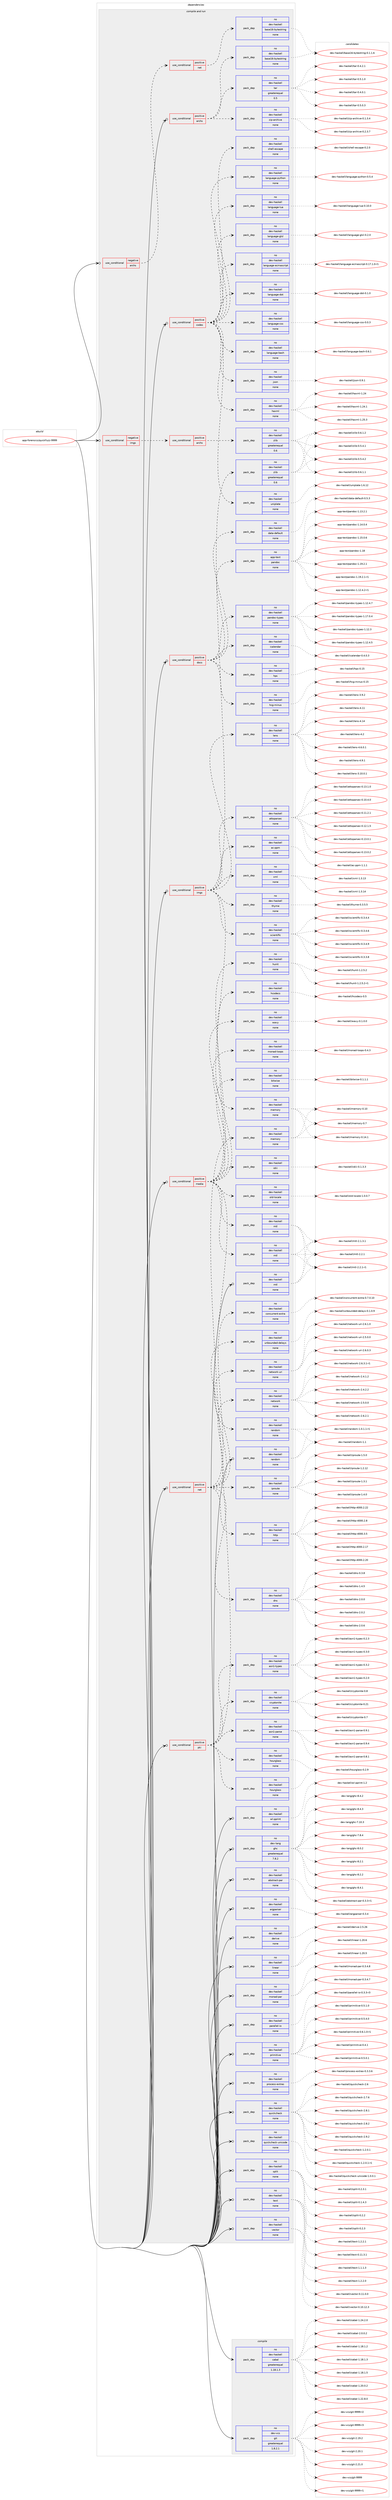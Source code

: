 digraph prolog {

# *************
# Graph options
# *************

newrank=true;
concentrate=true;
compound=true;
graph [rankdir=LR,fontname=Helvetica,fontsize=10,ranksep=1.5];#, ranksep=2.5, nodesep=0.2];
edge  [arrowhead=vee];
node  [fontname=Helvetica,fontsize=10];

# **********
# The ebuild
# **********

subgraph cluster_leftcol {
color=gray;
rank=same;
label=<<i>ebuild</i>>;
id [label="app-forensics/quickfuzz-9999", color=red, width=4, href="../app-forensics/quickfuzz-9999.svg"];
}

# ****************
# The dependencies
# ****************

subgraph cluster_midcol {
color=gray;
label=<<i>dependencies</i>>;
subgraph cluster_compile {
fillcolor="#eeeeee";
style=filled;
label=<<i>compile</i>>;
subgraph pack921575 {
dependency1294088 [label=<<TABLE BORDER="0" CELLBORDER="1" CELLSPACING="0" CELLPADDING="4" WIDTH="220"><TR><TD ROWSPAN="6" CELLPADDING="30">pack_dep</TD></TR><TR><TD WIDTH="110">no</TD></TR><TR><TD>dev-haskell</TD></TR><TR><TD>cabal</TD></TR><TR><TD>greaterequal</TD></TR><TR><TD>1.18.1.3</TD></TR></TABLE>>, shape=none, color=blue];
}
id:e -> dependency1294088:w [weight=20,style="solid",arrowhead="vee"];
subgraph pack921576 {
dependency1294089 [label=<<TABLE BORDER="0" CELLBORDER="1" CELLSPACING="0" CELLPADDING="4" WIDTH="220"><TR><TD ROWSPAN="6" CELLPADDING="30">pack_dep</TD></TR><TR><TD WIDTH="110">no</TD></TR><TR><TD>dev-vcs</TD></TR><TR><TD>git</TD></TR><TR><TD>greaterequal</TD></TR><TR><TD>1.8.2.1</TD></TR></TABLE>>, shape=none, color=blue];
}
id:e -> dependency1294089:w [weight=20,style="solid",arrowhead="vee"];
}
subgraph cluster_compileandrun {
fillcolor="#eeeeee";
style=filled;
label=<<i>compile and run</i>>;
subgraph cond352425 {
dependency1294090 [label=<<TABLE BORDER="0" CELLBORDER="1" CELLSPACING="0" CELLPADDING="4"><TR><TD ROWSPAN="3" CELLPADDING="10">use_conditional</TD></TR><TR><TD>negative</TD></TR><TR><TD>archs</TD></TR></TABLE>>, shape=none, color=red];
subgraph cond352426 {
dependency1294091 [label=<<TABLE BORDER="0" CELLBORDER="1" CELLSPACING="0" CELLPADDING="4"><TR><TD ROWSPAN="3" CELLPADDING="10">use_conditional</TD></TR><TR><TD>positive</TD></TR><TR><TD>net</TD></TR></TABLE>>, shape=none, color=red];
subgraph pack921577 {
dependency1294092 [label=<<TABLE BORDER="0" CELLBORDER="1" CELLSPACING="0" CELLPADDING="4" WIDTH="220"><TR><TD ROWSPAN="6" CELLPADDING="30">pack_dep</TD></TR><TR><TD WIDTH="110">no</TD></TR><TR><TD>dev-haskell</TD></TR><TR><TD>base16-bytestring</TD></TR><TR><TD>none</TD></TR><TR><TD></TD></TR></TABLE>>, shape=none, color=blue];
}
dependency1294091:e -> dependency1294092:w [weight=20,style="dashed",arrowhead="vee"];
}
dependency1294090:e -> dependency1294091:w [weight=20,style="dashed",arrowhead="vee"];
}
id:e -> dependency1294090:w [weight=20,style="solid",arrowhead="odotvee"];
subgraph cond352427 {
dependency1294093 [label=<<TABLE BORDER="0" CELLBORDER="1" CELLSPACING="0" CELLPADDING="4"><TR><TD ROWSPAN="3" CELLPADDING="10">use_conditional</TD></TR><TR><TD>negative</TD></TR><TR><TD>imgs</TD></TR></TABLE>>, shape=none, color=red];
subgraph cond352428 {
dependency1294094 [label=<<TABLE BORDER="0" CELLBORDER="1" CELLSPACING="0" CELLPADDING="4"><TR><TD ROWSPAN="3" CELLPADDING="10">use_conditional</TD></TR><TR><TD>positive</TD></TR><TR><TD>archs</TD></TR></TABLE>>, shape=none, color=red];
subgraph pack921578 {
dependency1294095 [label=<<TABLE BORDER="0" CELLBORDER="1" CELLSPACING="0" CELLPADDING="4" WIDTH="220"><TR><TD ROWSPAN="6" CELLPADDING="30">pack_dep</TD></TR><TR><TD WIDTH="110">no</TD></TR><TR><TD>dev-haskell</TD></TR><TR><TD>zlib</TD></TR><TR><TD>greaterequal</TD></TR><TR><TD>0.6</TD></TR></TABLE>>, shape=none, color=blue];
}
dependency1294094:e -> dependency1294095:w [weight=20,style="dashed",arrowhead="vee"];
}
dependency1294093:e -> dependency1294094:w [weight=20,style="dashed",arrowhead="vee"];
}
id:e -> dependency1294093:w [weight=20,style="solid",arrowhead="odotvee"];
subgraph cond352429 {
dependency1294096 [label=<<TABLE BORDER="0" CELLBORDER="1" CELLSPACING="0" CELLPADDING="4"><TR><TD ROWSPAN="3" CELLPADDING="10">use_conditional</TD></TR><TR><TD>positive</TD></TR><TR><TD>archs</TD></TR></TABLE>>, shape=none, color=red];
subgraph pack921579 {
dependency1294097 [label=<<TABLE BORDER="0" CELLBORDER="1" CELLSPACING="0" CELLPADDING="4" WIDTH="220"><TR><TD ROWSPAN="6" CELLPADDING="30">pack_dep</TD></TR><TR><TD WIDTH="110">no</TD></TR><TR><TD>dev-haskell</TD></TR><TR><TD>base16-bytestring</TD></TR><TR><TD>none</TD></TR><TR><TD></TD></TR></TABLE>>, shape=none, color=blue];
}
dependency1294096:e -> dependency1294097:w [weight=20,style="dashed",arrowhead="vee"];
subgraph pack921580 {
dependency1294098 [label=<<TABLE BORDER="0" CELLBORDER="1" CELLSPACING="0" CELLPADDING="4" WIDTH="220"><TR><TD ROWSPAN="6" CELLPADDING="30">pack_dep</TD></TR><TR><TD WIDTH="110">no</TD></TR><TR><TD>dev-haskell</TD></TR><TR><TD>tar</TD></TR><TR><TD>greaterequal</TD></TR><TR><TD>0.5</TD></TR></TABLE>>, shape=none, color=blue];
}
dependency1294096:e -> dependency1294098:w [weight=20,style="dashed",arrowhead="vee"];
subgraph pack921581 {
dependency1294099 [label=<<TABLE BORDER="0" CELLBORDER="1" CELLSPACING="0" CELLPADDING="4" WIDTH="220"><TR><TD ROWSPAN="6" CELLPADDING="30">pack_dep</TD></TR><TR><TD WIDTH="110">no</TD></TR><TR><TD>dev-haskell</TD></TR><TR><TD>zip-archive</TD></TR><TR><TD>none</TD></TR><TR><TD></TD></TR></TABLE>>, shape=none, color=blue];
}
dependency1294096:e -> dependency1294099:w [weight=20,style="dashed",arrowhead="vee"];
}
id:e -> dependency1294096:w [weight=20,style="solid",arrowhead="odotvee"];
subgraph cond352430 {
dependency1294100 [label=<<TABLE BORDER="0" CELLBORDER="1" CELLSPACING="0" CELLPADDING="4"><TR><TD ROWSPAN="3" CELLPADDING="10">use_conditional</TD></TR><TR><TD>positive</TD></TR><TR><TD>codes</TD></TR></TABLE>>, shape=none, color=red];
subgraph pack921582 {
dependency1294101 [label=<<TABLE BORDER="0" CELLBORDER="1" CELLSPACING="0" CELLPADDING="4" WIDTH="220"><TR><TD ROWSPAN="6" CELLPADDING="30">pack_dep</TD></TR><TR><TD WIDTH="110">no</TD></TR><TR><TD>dev-haskell</TD></TR><TR><TD>haxml</TD></TR><TR><TD>none</TD></TR><TR><TD></TD></TR></TABLE>>, shape=none, color=blue];
}
dependency1294100:e -> dependency1294101:w [weight=20,style="dashed",arrowhead="vee"];
subgraph pack921583 {
dependency1294102 [label=<<TABLE BORDER="0" CELLBORDER="1" CELLSPACING="0" CELLPADDING="4" WIDTH="220"><TR><TD ROWSPAN="6" CELLPADDING="30">pack_dep</TD></TR><TR><TD WIDTH="110">no</TD></TR><TR><TD>dev-haskell</TD></TR><TR><TD>json</TD></TR><TR><TD>none</TD></TR><TR><TD></TD></TR></TABLE>>, shape=none, color=blue];
}
dependency1294100:e -> dependency1294102:w [weight=20,style="dashed",arrowhead="vee"];
subgraph pack921584 {
dependency1294103 [label=<<TABLE BORDER="0" CELLBORDER="1" CELLSPACING="0" CELLPADDING="4" WIDTH="220"><TR><TD ROWSPAN="6" CELLPADDING="30">pack_dep</TD></TR><TR><TD WIDTH="110">no</TD></TR><TR><TD>dev-haskell</TD></TR><TR><TD>language-bash</TD></TR><TR><TD>none</TD></TR><TR><TD></TD></TR></TABLE>>, shape=none, color=blue];
}
dependency1294100:e -> dependency1294103:w [weight=20,style="dashed",arrowhead="vee"];
subgraph pack921585 {
dependency1294104 [label=<<TABLE BORDER="0" CELLBORDER="1" CELLSPACING="0" CELLPADDING="4" WIDTH="220"><TR><TD ROWSPAN="6" CELLPADDING="30">pack_dep</TD></TR><TR><TD WIDTH="110">no</TD></TR><TR><TD>dev-haskell</TD></TR><TR><TD>language-css</TD></TR><TR><TD>none</TD></TR><TR><TD></TD></TR></TABLE>>, shape=none, color=blue];
}
dependency1294100:e -> dependency1294104:w [weight=20,style="dashed",arrowhead="vee"];
subgraph pack921586 {
dependency1294105 [label=<<TABLE BORDER="0" CELLBORDER="1" CELLSPACING="0" CELLPADDING="4" WIDTH="220"><TR><TD ROWSPAN="6" CELLPADDING="30">pack_dep</TD></TR><TR><TD WIDTH="110">no</TD></TR><TR><TD>dev-haskell</TD></TR><TR><TD>language-dot</TD></TR><TR><TD>none</TD></TR><TR><TD></TD></TR></TABLE>>, shape=none, color=blue];
}
dependency1294100:e -> dependency1294105:w [weight=20,style="dashed",arrowhead="vee"];
subgraph pack921587 {
dependency1294106 [label=<<TABLE BORDER="0" CELLBORDER="1" CELLSPACING="0" CELLPADDING="4" WIDTH="220"><TR><TD ROWSPAN="6" CELLPADDING="30">pack_dep</TD></TR><TR><TD WIDTH="110">no</TD></TR><TR><TD>dev-haskell</TD></TR><TR><TD>language-ecmascript</TD></TR><TR><TD>none</TD></TR><TR><TD></TD></TR></TABLE>>, shape=none, color=blue];
}
dependency1294100:e -> dependency1294106:w [weight=20,style="dashed",arrowhead="vee"];
subgraph pack921588 {
dependency1294107 [label=<<TABLE BORDER="0" CELLBORDER="1" CELLSPACING="0" CELLPADDING="4" WIDTH="220"><TR><TD ROWSPAN="6" CELLPADDING="30">pack_dep</TD></TR><TR><TD WIDTH="110">no</TD></TR><TR><TD>dev-haskell</TD></TR><TR><TD>language-glsl</TD></TR><TR><TD>none</TD></TR><TR><TD></TD></TR></TABLE>>, shape=none, color=blue];
}
dependency1294100:e -> dependency1294107:w [weight=20,style="dashed",arrowhead="vee"];
subgraph pack921589 {
dependency1294108 [label=<<TABLE BORDER="0" CELLBORDER="1" CELLSPACING="0" CELLPADDING="4" WIDTH="220"><TR><TD ROWSPAN="6" CELLPADDING="30">pack_dep</TD></TR><TR><TD WIDTH="110">no</TD></TR><TR><TD>dev-haskell</TD></TR><TR><TD>language-lua</TD></TR><TR><TD>none</TD></TR><TR><TD></TD></TR></TABLE>>, shape=none, color=blue];
}
dependency1294100:e -> dependency1294108:w [weight=20,style="dashed",arrowhead="vee"];
subgraph pack921590 {
dependency1294109 [label=<<TABLE BORDER="0" CELLBORDER="1" CELLSPACING="0" CELLPADDING="4" WIDTH="220"><TR><TD ROWSPAN="6" CELLPADDING="30">pack_dep</TD></TR><TR><TD WIDTH="110">no</TD></TR><TR><TD>dev-haskell</TD></TR><TR><TD>language-python</TD></TR><TR><TD>none</TD></TR><TR><TD></TD></TR></TABLE>>, shape=none, color=blue];
}
dependency1294100:e -> dependency1294109:w [weight=20,style="dashed",arrowhead="vee"];
subgraph pack921591 {
dependency1294110 [label=<<TABLE BORDER="0" CELLBORDER="1" CELLSPACING="0" CELLPADDING="4" WIDTH="220"><TR><TD ROWSPAN="6" CELLPADDING="30">pack_dep</TD></TR><TR><TD WIDTH="110">no</TD></TR><TR><TD>dev-haskell</TD></TR><TR><TD>shell-escape</TD></TR><TR><TD>none</TD></TR><TR><TD></TD></TR></TABLE>>, shape=none, color=blue];
}
dependency1294100:e -> dependency1294110:w [weight=20,style="dashed",arrowhead="vee"];
subgraph pack921592 {
dependency1294111 [label=<<TABLE BORDER="0" CELLBORDER="1" CELLSPACING="0" CELLPADDING="4" WIDTH="220"><TR><TD ROWSPAN="6" CELLPADDING="30">pack_dep</TD></TR><TR><TD WIDTH="110">no</TD></TR><TR><TD>dev-haskell</TD></TR><TR><TD>uniplate</TD></TR><TR><TD>none</TD></TR><TR><TD></TD></TR></TABLE>>, shape=none, color=blue];
}
dependency1294100:e -> dependency1294111:w [weight=20,style="dashed",arrowhead="vee"];
}
id:e -> dependency1294100:w [weight=20,style="solid",arrowhead="odotvee"];
subgraph cond352431 {
dependency1294112 [label=<<TABLE BORDER="0" CELLBORDER="1" CELLSPACING="0" CELLPADDING="4"><TR><TD ROWSPAN="3" CELLPADDING="10">use_conditional</TD></TR><TR><TD>positive</TD></TR><TR><TD>docs</TD></TR></TABLE>>, shape=none, color=red];
subgraph pack921593 {
dependency1294113 [label=<<TABLE BORDER="0" CELLBORDER="1" CELLSPACING="0" CELLPADDING="4" WIDTH="220"><TR><TD ROWSPAN="6" CELLPADDING="30">pack_dep</TD></TR><TR><TD WIDTH="110">no</TD></TR><TR><TD>app-text</TD></TR><TR><TD>pandoc</TD></TR><TR><TD>none</TD></TR><TR><TD></TD></TR></TABLE>>, shape=none, color=blue];
}
dependency1294112:e -> dependency1294113:w [weight=20,style="dashed",arrowhead="vee"];
subgraph pack921594 {
dependency1294114 [label=<<TABLE BORDER="0" CELLBORDER="1" CELLSPACING="0" CELLPADDING="4" WIDTH="220"><TR><TD ROWSPAN="6" CELLPADDING="30">pack_dep</TD></TR><TR><TD WIDTH="110">no</TD></TR><TR><TD>dev-haskell</TD></TR><TR><TD>data-default</TD></TR><TR><TD>none</TD></TR><TR><TD></TD></TR></TABLE>>, shape=none, color=blue];
}
dependency1294112:e -> dependency1294114:w [weight=20,style="dashed",arrowhead="vee"];
subgraph pack921595 {
dependency1294115 [label=<<TABLE BORDER="0" CELLBORDER="1" CELLSPACING="0" CELLPADDING="4" WIDTH="220"><TR><TD ROWSPAN="6" CELLPADDING="30">pack_dep</TD></TR><TR><TD WIDTH="110">no</TD></TR><TR><TD>dev-haskell</TD></TR><TR><TD>hcg-minus</TD></TR><TR><TD>none</TD></TR><TR><TD></TD></TR></TABLE>>, shape=none, color=blue];
}
dependency1294112:e -> dependency1294115:w [weight=20,style="dashed",arrowhead="vee"];
subgraph pack921596 {
dependency1294116 [label=<<TABLE BORDER="0" CELLBORDER="1" CELLSPACING="0" CELLPADDING="4" WIDTH="220"><TR><TD ROWSPAN="6" CELLPADDING="30">pack_dep</TD></TR><TR><TD WIDTH="110">no</TD></TR><TR><TD>dev-haskell</TD></TR><TR><TD>hps</TD></TR><TR><TD>none</TD></TR><TR><TD></TD></TR></TABLE>>, shape=none, color=blue];
}
dependency1294112:e -> dependency1294116:w [weight=20,style="dashed",arrowhead="vee"];
subgraph pack921597 {
dependency1294117 [label=<<TABLE BORDER="0" CELLBORDER="1" CELLSPACING="0" CELLPADDING="4" WIDTH="220"><TR><TD ROWSPAN="6" CELLPADDING="30">pack_dep</TD></TR><TR><TD WIDTH="110">no</TD></TR><TR><TD>dev-haskell</TD></TR><TR><TD>icalendar</TD></TR><TR><TD>none</TD></TR><TR><TD></TD></TR></TABLE>>, shape=none, color=blue];
}
dependency1294112:e -> dependency1294117:w [weight=20,style="dashed",arrowhead="vee"];
subgraph pack921598 {
dependency1294118 [label=<<TABLE BORDER="0" CELLBORDER="1" CELLSPACING="0" CELLPADDING="4" WIDTH="220"><TR><TD ROWSPAN="6" CELLPADDING="30">pack_dep</TD></TR><TR><TD WIDTH="110">no</TD></TR><TR><TD>dev-haskell</TD></TR><TR><TD>pandoc-types</TD></TR><TR><TD>none</TD></TR><TR><TD></TD></TR></TABLE>>, shape=none, color=blue];
}
dependency1294112:e -> dependency1294118:w [weight=20,style="dashed",arrowhead="vee"];
}
id:e -> dependency1294112:w [weight=20,style="solid",arrowhead="odotvee"];
subgraph cond352432 {
dependency1294119 [label=<<TABLE BORDER="0" CELLBORDER="1" CELLSPACING="0" CELLPADDING="4"><TR><TD ROWSPAN="3" CELLPADDING="10">use_conditional</TD></TR><TR><TD>positive</TD></TR><TR><TD>imgs</TD></TR></TABLE>>, shape=none, color=red];
subgraph pack921599 {
dependency1294120 [label=<<TABLE BORDER="0" CELLBORDER="1" CELLSPACING="0" CELLPADDING="4" WIDTH="220"><TR><TD ROWSPAN="6" CELLPADDING="30">pack_dep</TD></TR><TR><TD WIDTH="110">no</TD></TR><TR><TD>dev-haskell</TD></TR><TR><TD>ac-ppm</TD></TR><TR><TD>none</TD></TR><TR><TD></TD></TR></TABLE>>, shape=none, color=blue];
}
dependency1294119:e -> dependency1294120:w [weight=20,style="dashed",arrowhead="vee"];
subgraph pack921600 {
dependency1294121 [label=<<TABLE BORDER="0" CELLBORDER="1" CELLSPACING="0" CELLPADDING="4" WIDTH="220"><TR><TD ROWSPAN="6" CELLPADDING="30">pack_dep</TD></TR><TR><TD WIDTH="110">no</TD></TR><TR><TD>dev-haskell</TD></TR><TR><TD>memory</TD></TR><TR><TD>none</TD></TR><TR><TD></TD></TR></TABLE>>, shape=none, color=blue];
}
dependency1294119:e -> dependency1294121:w [weight=20,style="dashed",arrowhead="vee"];
subgraph pack921601 {
dependency1294122 [label=<<TABLE BORDER="0" CELLBORDER="1" CELLSPACING="0" CELLPADDING="4" WIDTH="220"><TR><TD ROWSPAN="6" CELLPADDING="30">pack_dep</TD></TR><TR><TD WIDTH="110">no</TD></TR><TR><TD>dev-haskell</TD></TR><TR><TD>attoparsec</TD></TR><TR><TD>none</TD></TR><TR><TD></TD></TR></TABLE>>, shape=none, color=blue];
}
dependency1294119:e -> dependency1294122:w [weight=20,style="dashed",arrowhead="vee"];
subgraph pack921602 {
dependency1294123 [label=<<TABLE BORDER="0" CELLBORDER="1" CELLSPACING="0" CELLPADDING="4" WIDTH="220"><TR><TD ROWSPAN="6" CELLPADDING="30">pack_dep</TD></TR><TR><TD WIDTH="110">no</TD></TR><TR><TD>dev-haskell</TD></TR><TR><TD>lens</TD></TR><TR><TD>none</TD></TR><TR><TD></TD></TR></TABLE>>, shape=none, color=blue];
}
dependency1294119:e -> dependency1294123:w [weight=20,style="dashed",arrowhead="vee"];
subgraph pack921603 {
dependency1294124 [label=<<TABLE BORDER="0" CELLBORDER="1" CELLSPACING="0" CELLPADDING="4" WIDTH="220"><TR><TD ROWSPAN="6" CELLPADDING="30">pack_dep</TD></TR><TR><TD WIDTH="110">no</TD></TR><TR><TD>dev-haskell</TD></TR><TR><TD>scientific</TD></TR><TR><TD>none</TD></TR><TR><TD></TD></TR></TABLE>>, shape=none, color=blue];
}
dependency1294119:e -> dependency1294124:w [weight=20,style="dashed",arrowhead="vee"];
subgraph pack921604 {
dependency1294125 [label=<<TABLE BORDER="0" CELLBORDER="1" CELLSPACING="0" CELLPADDING="4" WIDTH="220"><TR><TD ROWSPAN="6" CELLPADDING="30">pack_dep</TD></TR><TR><TD WIDTH="110">no</TD></TR><TR><TD>dev-haskell</TD></TR><TR><TD>thyme</TD></TR><TR><TD>none</TD></TR><TR><TD></TD></TR></TABLE>>, shape=none, color=blue];
}
dependency1294119:e -> dependency1294125:w [weight=20,style="dashed",arrowhead="vee"];
subgraph pack921605 {
dependency1294126 [label=<<TABLE BORDER="0" CELLBORDER="1" CELLSPACING="0" CELLPADDING="4" WIDTH="220"><TR><TD ROWSPAN="6" CELLPADDING="30">pack_dep</TD></TR><TR><TD WIDTH="110">no</TD></TR><TR><TD>dev-haskell</TD></TR><TR><TD>xml</TD></TR><TR><TD>none</TD></TR><TR><TD></TD></TR></TABLE>>, shape=none, color=blue];
}
dependency1294119:e -> dependency1294126:w [weight=20,style="dashed",arrowhead="vee"];
subgraph pack921606 {
dependency1294127 [label=<<TABLE BORDER="0" CELLBORDER="1" CELLSPACING="0" CELLPADDING="4" WIDTH="220"><TR><TD ROWSPAN="6" CELLPADDING="30">pack_dep</TD></TR><TR><TD WIDTH="110">no</TD></TR><TR><TD>dev-haskell</TD></TR><TR><TD>zlib</TD></TR><TR><TD>greaterequal</TD></TR><TR><TD>0.6</TD></TR></TABLE>>, shape=none, color=blue];
}
dependency1294119:e -> dependency1294127:w [weight=20,style="dashed",arrowhead="vee"];
}
id:e -> dependency1294119:w [weight=20,style="solid",arrowhead="odotvee"];
subgraph cond352433 {
dependency1294128 [label=<<TABLE BORDER="0" CELLBORDER="1" CELLSPACING="0" CELLPADDING="4"><TR><TD ROWSPAN="3" CELLPADDING="10">use_conditional</TD></TR><TR><TD>positive</TD></TR><TR><TD>media</TD></TR></TABLE>>, shape=none, color=red];
subgraph pack921607 {
dependency1294129 [label=<<TABLE BORDER="0" CELLBORDER="1" CELLSPACING="0" CELLPADDING="4" WIDTH="220"><TR><TD ROWSPAN="6" CELLPADDING="30">pack_dep</TD></TR><TR><TD WIDTH="110">no</TD></TR><TR><TD>dev-haskell</TD></TR><TR><TD>hcodecs</TD></TR><TR><TD>none</TD></TR><TR><TD></TD></TR></TABLE>>, shape=none, color=blue];
}
dependency1294128:e -> dependency1294129:w [weight=20,style="dashed",arrowhead="vee"];
subgraph pack921608 {
dependency1294130 [label=<<TABLE BORDER="0" CELLBORDER="1" CELLSPACING="0" CELLPADDING="4" WIDTH="220"><TR><TD ROWSPAN="6" CELLPADDING="30">pack_dep</TD></TR><TR><TD WIDTH="110">no</TD></TR><TR><TD>dev-haskell</TD></TR><TR><TD>hunit</TD></TR><TR><TD>none</TD></TR><TR><TD></TD></TR></TABLE>>, shape=none, color=blue];
}
dependency1294128:e -> dependency1294130:w [weight=20,style="dashed",arrowhead="vee"];
subgraph pack921609 {
dependency1294131 [label=<<TABLE BORDER="0" CELLBORDER="1" CELLSPACING="0" CELLPADDING="4" WIDTH="220"><TR><TD ROWSPAN="6" CELLPADDING="30">pack_dep</TD></TR><TR><TD WIDTH="110">no</TD></TR><TR><TD>dev-haskell</TD></TR><TR><TD>mtl</TD></TR><TR><TD>none</TD></TR><TR><TD></TD></TR></TABLE>>, shape=none, color=blue];
}
dependency1294128:e -> dependency1294131:w [weight=20,style="dashed",arrowhead="vee"];
subgraph pack921610 {
dependency1294132 [label=<<TABLE BORDER="0" CELLBORDER="1" CELLSPACING="0" CELLPADDING="4" WIDTH="220"><TR><TD ROWSPAN="6" CELLPADDING="30">pack_dep</TD></TR><TR><TD WIDTH="110">no</TD></TR><TR><TD>dev-haskell</TD></TR><TR><TD>old-locale</TD></TR><TR><TD>none</TD></TR><TR><TD></TD></TR></TABLE>>, shape=none, color=blue];
}
dependency1294128:e -> dependency1294132:w [weight=20,style="dashed",arrowhead="vee"];
subgraph pack921611 {
dependency1294133 [label=<<TABLE BORDER="0" CELLBORDER="1" CELLSPACING="0" CELLPADDING="4" WIDTH="220"><TR><TD ROWSPAN="6" CELLPADDING="30">pack_dep</TD></TR><TR><TD WIDTH="110">no</TD></TR><TR><TD>dev-haskell</TD></TR><TR><TD>random</TD></TR><TR><TD>none</TD></TR><TR><TD></TD></TR></TABLE>>, shape=none, color=blue];
}
dependency1294128:e -> dependency1294133:w [weight=20,style="dashed",arrowhead="vee"];
subgraph pack921612 {
dependency1294134 [label=<<TABLE BORDER="0" CELLBORDER="1" CELLSPACING="0" CELLPADDING="4" WIDTH="220"><TR><TD ROWSPAN="6" CELLPADDING="30">pack_dep</TD></TR><TR><TD WIDTH="110">no</TD></TR><TR><TD>dev-haskell</TD></TR><TR><TD>idiii</TD></TR><TR><TD>none</TD></TR><TR><TD></TD></TR></TABLE>>, shape=none, color=blue];
}
dependency1294128:e -> dependency1294134:w [weight=20,style="dashed",arrowhead="vee"];
subgraph pack921613 {
dependency1294135 [label=<<TABLE BORDER="0" CELLBORDER="1" CELLSPACING="0" CELLPADDING="4" WIDTH="220"><TR><TD ROWSPAN="6" CELLPADDING="30">pack_dep</TD></TR><TR><TD WIDTH="110">no</TD></TR><TR><TD>dev-haskell</TD></TR><TR><TD>bitwise</TD></TR><TR><TD>none</TD></TR><TR><TD></TD></TR></TABLE>>, shape=none, color=blue];
}
dependency1294128:e -> dependency1294135:w [weight=20,style="dashed",arrowhead="vee"];
subgraph pack921614 {
dependency1294136 [label=<<TABLE BORDER="0" CELLBORDER="1" CELLSPACING="0" CELLPADDING="4" WIDTH="220"><TR><TD ROWSPAN="6" CELLPADDING="30">pack_dep</TD></TR><TR><TD WIDTH="110">no</TD></TR><TR><TD>dev-haskell</TD></TR><TR><TD>monad-loops</TD></TR><TR><TD>none</TD></TR><TR><TD></TD></TR></TABLE>>, shape=none, color=blue];
}
dependency1294128:e -> dependency1294136:w [weight=20,style="dashed",arrowhead="vee"];
subgraph pack921615 {
dependency1294137 [label=<<TABLE BORDER="0" CELLBORDER="1" CELLSPACING="0" CELLPADDING="4" WIDTH="220"><TR><TD ROWSPAN="6" CELLPADDING="30">pack_dep</TD></TR><TR><TD WIDTH="110">no</TD></TR><TR><TD>dev-haskell</TD></TR><TR><TD>mtl</TD></TR><TR><TD>none</TD></TR><TR><TD></TD></TR></TABLE>>, shape=none, color=blue];
}
dependency1294128:e -> dependency1294137:w [weight=20,style="dashed",arrowhead="vee"];
subgraph pack921616 {
dependency1294138 [label=<<TABLE BORDER="0" CELLBORDER="1" CELLSPACING="0" CELLPADDING="4" WIDTH="220"><TR><TD ROWSPAN="6" CELLPADDING="30">pack_dep</TD></TR><TR><TD WIDTH="110">no</TD></TR><TR><TD>dev-haskell</TD></TR><TR><TD>wavy</TD></TR><TR><TD>none</TD></TR><TR><TD></TD></TR></TABLE>>, shape=none, color=blue];
}
dependency1294128:e -> dependency1294138:w [weight=20,style="dashed",arrowhead="vee"];
}
id:e -> dependency1294128:w [weight=20,style="solid",arrowhead="odotvee"];
subgraph cond352434 {
dependency1294139 [label=<<TABLE BORDER="0" CELLBORDER="1" CELLSPACING="0" CELLPADDING="4"><TR><TD ROWSPAN="3" CELLPADDING="10">use_conditional</TD></TR><TR><TD>positive</TD></TR><TR><TD>net</TD></TR></TABLE>>, shape=none, color=red];
subgraph pack921617 {
dependency1294140 [label=<<TABLE BORDER="0" CELLBORDER="1" CELLSPACING="0" CELLPADDING="4" WIDTH="220"><TR><TD ROWSPAN="6" CELLPADDING="30">pack_dep</TD></TR><TR><TD WIDTH="110">no</TD></TR><TR><TD>dev-haskell</TD></TR><TR><TD>concurrent-extra</TD></TR><TR><TD>none</TD></TR><TR><TD></TD></TR></TABLE>>, shape=none, color=blue];
}
dependency1294139:e -> dependency1294140:w [weight=20,style="dashed",arrowhead="vee"];
subgraph pack921618 {
dependency1294141 [label=<<TABLE BORDER="0" CELLBORDER="1" CELLSPACING="0" CELLPADDING="4" WIDTH="220"><TR><TD ROWSPAN="6" CELLPADDING="30">pack_dep</TD></TR><TR><TD WIDTH="110">no</TD></TR><TR><TD>dev-haskell</TD></TR><TR><TD>dns</TD></TR><TR><TD>none</TD></TR><TR><TD></TD></TR></TABLE>>, shape=none, color=blue];
}
dependency1294139:e -> dependency1294141:w [weight=20,style="dashed",arrowhead="vee"];
subgraph pack921619 {
dependency1294142 [label=<<TABLE BORDER="0" CELLBORDER="1" CELLSPACING="0" CELLPADDING="4" WIDTH="220"><TR><TD ROWSPAN="6" CELLPADDING="30">pack_dep</TD></TR><TR><TD WIDTH="110">no</TD></TR><TR><TD>dev-haskell</TD></TR><TR><TD>http</TD></TR><TR><TD>none</TD></TR><TR><TD></TD></TR></TABLE>>, shape=none, color=blue];
}
dependency1294139:e -> dependency1294142:w [weight=20,style="dashed",arrowhead="vee"];
subgraph pack921620 {
dependency1294143 [label=<<TABLE BORDER="0" CELLBORDER="1" CELLSPACING="0" CELLPADDING="4" WIDTH="220"><TR><TD ROWSPAN="6" CELLPADDING="30">pack_dep</TD></TR><TR><TD WIDTH="110">no</TD></TR><TR><TD>dev-haskell</TD></TR><TR><TD>iproute</TD></TR><TR><TD>none</TD></TR><TR><TD></TD></TR></TABLE>>, shape=none, color=blue];
}
dependency1294139:e -> dependency1294143:w [weight=20,style="dashed",arrowhead="vee"];
subgraph pack921621 {
dependency1294144 [label=<<TABLE BORDER="0" CELLBORDER="1" CELLSPACING="0" CELLPADDING="4" WIDTH="220"><TR><TD ROWSPAN="6" CELLPADDING="30">pack_dep</TD></TR><TR><TD WIDTH="110">no</TD></TR><TR><TD>dev-haskell</TD></TR><TR><TD>network</TD></TR><TR><TD>none</TD></TR><TR><TD></TD></TR></TABLE>>, shape=none, color=blue];
}
dependency1294139:e -> dependency1294144:w [weight=20,style="dashed",arrowhead="vee"];
subgraph pack921622 {
dependency1294145 [label=<<TABLE BORDER="0" CELLBORDER="1" CELLSPACING="0" CELLPADDING="4" WIDTH="220"><TR><TD ROWSPAN="6" CELLPADDING="30">pack_dep</TD></TR><TR><TD WIDTH="110">no</TD></TR><TR><TD>dev-haskell</TD></TR><TR><TD>network-uri</TD></TR><TR><TD>none</TD></TR><TR><TD></TD></TR></TABLE>>, shape=none, color=blue];
}
dependency1294139:e -> dependency1294145:w [weight=20,style="dashed",arrowhead="vee"];
subgraph pack921623 {
dependency1294146 [label=<<TABLE BORDER="0" CELLBORDER="1" CELLSPACING="0" CELLPADDING="4" WIDTH="220"><TR><TD ROWSPAN="6" CELLPADDING="30">pack_dep</TD></TR><TR><TD WIDTH="110">no</TD></TR><TR><TD>dev-haskell</TD></TR><TR><TD>unbounded-delays</TD></TR><TR><TD>none</TD></TR><TR><TD></TD></TR></TABLE>>, shape=none, color=blue];
}
dependency1294139:e -> dependency1294146:w [weight=20,style="dashed",arrowhead="vee"];
}
id:e -> dependency1294139:w [weight=20,style="solid",arrowhead="odotvee"];
subgraph cond352435 {
dependency1294147 [label=<<TABLE BORDER="0" CELLBORDER="1" CELLSPACING="0" CELLPADDING="4"><TR><TD ROWSPAN="3" CELLPADDING="10">use_conditional</TD></TR><TR><TD>positive</TD></TR><TR><TD>pki</TD></TR></TABLE>>, shape=none, color=red];
subgraph pack921624 {
dependency1294148 [label=<<TABLE BORDER="0" CELLBORDER="1" CELLSPACING="0" CELLPADDING="4" WIDTH="220"><TR><TD ROWSPAN="6" CELLPADDING="30">pack_dep</TD></TR><TR><TD WIDTH="110">no</TD></TR><TR><TD>dev-haskell</TD></TR><TR><TD>hourglass</TD></TR><TR><TD>none</TD></TR><TR><TD></TD></TR></TABLE>>, shape=none, color=blue];
}
dependency1294147:e -> dependency1294148:w [weight=20,style="dashed",arrowhead="vee"];
subgraph pack921625 {
dependency1294149 [label=<<TABLE BORDER="0" CELLBORDER="1" CELLSPACING="0" CELLPADDING="4" WIDTH="220"><TR><TD ROWSPAN="6" CELLPADDING="30">pack_dep</TD></TR><TR><TD WIDTH="110">no</TD></TR><TR><TD>dev-haskell</TD></TR><TR><TD>asn1-types</TD></TR><TR><TD>none</TD></TR><TR><TD></TD></TR></TABLE>>, shape=none, color=blue];
}
dependency1294147:e -> dependency1294149:w [weight=20,style="dashed",arrowhead="vee"];
subgraph pack921626 {
dependency1294150 [label=<<TABLE BORDER="0" CELLBORDER="1" CELLSPACING="0" CELLPADDING="4" WIDTH="220"><TR><TD ROWSPAN="6" CELLPADDING="30">pack_dep</TD></TR><TR><TD WIDTH="110">no</TD></TR><TR><TD>dev-haskell</TD></TR><TR><TD>asn1-parse</TD></TR><TR><TD>none</TD></TR><TR><TD></TD></TR></TABLE>>, shape=none, color=blue];
}
dependency1294147:e -> dependency1294150:w [weight=20,style="dashed",arrowhead="vee"];
subgraph pack921627 {
dependency1294151 [label=<<TABLE BORDER="0" CELLBORDER="1" CELLSPACING="0" CELLPADDING="4" WIDTH="220"><TR><TD ROWSPAN="6" CELLPADDING="30">pack_dep</TD></TR><TR><TD WIDTH="110">no</TD></TR><TR><TD>dev-haskell</TD></TR><TR><TD>cryptonite</TD></TR><TR><TD>none</TD></TR><TR><TD></TD></TR></TABLE>>, shape=none, color=blue];
}
dependency1294147:e -> dependency1294151:w [weight=20,style="dashed",arrowhead="vee"];
subgraph pack921628 {
dependency1294152 [label=<<TABLE BORDER="0" CELLBORDER="1" CELLSPACING="0" CELLPADDING="4" WIDTH="220"><TR><TD ROWSPAN="6" CELLPADDING="30">pack_dep</TD></TR><TR><TD WIDTH="110">no</TD></TR><TR><TD>dev-haskell</TD></TR><TR><TD>hourglass</TD></TR><TR><TD>none</TD></TR><TR><TD></TD></TR></TABLE>>, shape=none, color=blue];
}
dependency1294147:e -> dependency1294152:w [weight=20,style="dashed",arrowhead="vee"];
subgraph pack921629 {
dependency1294153 [label=<<TABLE BORDER="0" CELLBORDER="1" CELLSPACING="0" CELLPADDING="4" WIDTH="220"><TR><TD ROWSPAN="6" CELLPADDING="30">pack_dep</TD></TR><TR><TD WIDTH="110">no</TD></TR><TR><TD>dev-haskell</TD></TR><TR><TD>memory</TD></TR><TR><TD>none</TD></TR><TR><TD></TD></TR></TABLE>>, shape=none, color=blue];
}
dependency1294147:e -> dependency1294153:w [weight=20,style="dashed",arrowhead="vee"];
}
id:e -> dependency1294147:w [weight=20,style="solid",arrowhead="odotvee"];
subgraph pack921630 {
dependency1294154 [label=<<TABLE BORDER="0" CELLBORDER="1" CELLSPACING="0" CELLPADDING="4" WIDTH="220"><TR><TD ROWSPAN="6" CELLPADDING="30">pack_dep</TD></TR><TR><TD WIDTH="110">no</TD></TR><TR><TD>dev-haskell</TD></TR><TR><TD>abstract-par</TD></TR><TR><TD>none</TD></TR><TR><TD></TD></TR></TABLE>>, shape=none, color=blue];
}
id:e -> dependency1294154:w [weight=20,style="solid",arrowhead="odotvee"];
subgraph pack921631 {
dependency1294155 [label=<<TABLE BORDER="0" CELLBORDER="1" CELLSPACING="0" CELLPADDING="4" WIDTH="220"><TR><TD ROWSPAN="6" CELLPADDING="30">pack_dep</TD></TR><TR><TD WIDTH="110">no</TD></TR><TR><TD>dev-haskell</TD></TR><TR><TD>argparser</TD></TR><TR><TD>none</TD></TR><TR><TD></TD></TR></TABLE>>, shape=none, color=blue];
}
id:e -> dependency1294155:w [weight=20,style="solid",arrowhead="odotvee"];
subgraph pack921632 {
dependency1294156 [label=<<TABLE BORDER="0" CELLBORDER="1" CELLSPACING="0" CELLPADDING="4" WIDTH="220"><TR><TD ROWSPAN="6" CELLPADDING="30">pack_dep</TD></TR><TR><TD WIDTH="110">no</TD></TR><TR><TD>dev-haskell</TD></TR><TR><TD>derive</TD></TR><TR><TD>none</TD></TR><TR><TD></TD></TR></TABLE>>, shape=none, color=blue];
}
id:e -> dependency1294156:w [weight=20,style="solid",arrowhead="odotvee"];
subgraph pack921633 {
dependency1294157 [label=<<TABLE BORDER="0" CELLBORDER="1" CELLSPACING="0" CELLPADDING="4" WIDTH="220"><TR><TD ROWSPAN="6" CELLPADDING="30">pack_dep</TD></TR><TR><TD WIDTH="110">no</TD></TR><TR><TD>dev-haskell</TD></TR><TR><TD>linear</TD></TR><TR><TD>none</TD></TR><TR><TD></TD></TR></TABLE>>, shape=none, color=blue];
}
id:e -> dependency1294157:w [weight=20,style="solid",arrowhead="odotvee"];
subgraph pack921634 {
dependency1294158 [label=<<TABLE BORDER="0" CELLBORDER="1" CELLSPACING="0" CELLPADDING="4" WIDTH="220"><TR><TD ROWSPAN="6" CELLPADDING="30">pack_dep</TD></TR><TR><TD WIDTH="110">no</TD></TR><TR><TD>dev-haskell</TD></TR><TR><TD>monad-par</TD></TR><TR><TD>none</TD></TR><TR><TD></TD></TR></TABLE>>, shape=none, color=blue];
}
id:e -> dependency1294158:w [weight=20,style="solid",arrowhead="odotvee"];
subgraph pack921635 {
dependency1294159 [label=<<TABLE BORDER="0" CELLBORDER="1" CELLSPACING="0" CELLPADDING="4" WIDTH="220"><TR><TD ROWSPAN="6" CELLPADDING="30">pack_dep</TD></TR><TR><TD WIDTH="110">no</TD></TR><TR><TD>dev-haskell</TD></TR><TR><TD>mtl</TD></TR><TR><TD>none</TD></TR><TR><TD></TD></TR></TABLE>>, shape=none, color=blue];
}
id:e -> dependency1294159:w [weight=20,style="solid",arrowhead="odotvee"];
subgraph pack921636 {
dependency1294160 [label=<<TABLE BORDER="0" CELLBORDER="1" CELLSPACING="0" CELLPADDING="4" WIDTH="220"><TR><TD ROWSPAN="6" CELLPADDING="30">pack_dep</TD></TR><TR><TD WIDTH="110">no</TD></TR><TR><TD>dev-haskell</TD></TR><TR><TD>parallel-io</TD></TR><TR><TD>none</TD></TR><TR><TD></TD></TR></TABLE>>, shape=none, color=blue];
}
id:e -> dependency1294160:w [weight=20,style="solid",arrowhead="odotvee"];
subgraph pack921637 {
dependency1294161 [label=<<TABLE BORDER="0" CELLBORDER="1" CELLSPACING="0" CELLPADDING="4" WIDTH="220"><TR><TD ROWSPAN="6" CELLPADDING="30">pack_dep</TD></TR><TR><TD WIDTH="110">no</TD></TR><TR><TD>dev-haskell</TD></TR><TR><TD>primitive</TD></TR><TR><TD>none</TD></TR><TR><TD></TD></TR></TABLE>>, shape=none, color=blue];
}
id:e -> dependency1294161:w [weight=20,style="solid",arrowhead="odotvee"];
subgraph pack921638 {
dependency1294162 [label=<<TABLE BORDER="0" CELLBORDER="1" CELLSPACING="0" CELLPADDING="4" WIDTH="220"><TR><TD ROWSPAN="6" CELLPADDING="30">pack_dep</TD></TR><TR><TD WIDTH="110">no</TD></TR><TR><TD>dev-haskell</TD></TR><TR><TD>process-extras</TD></TR><TR><TD>none</TD></TR><TR><TD></TD></TR></TABLE>>, shape=none, color=blue];
}
id:e -> dependency1294162:w [weight=20,style="solid",arrowhead="odotvee"];
subgraph pack921639 {
dependency1294163 [label=<<TABLE BORDER="0" CELLBORDER="1" CELLSPACING="0" CELLPADDING="4" WIDTH="220"><TR><TD ROWSPAN="6" CELLPADDING="30">pack_dep</TD></TR><TR><TD WIDTH="110">no</TD></TR><TR><TD>dev-haskell</TD></TR><TR><TD>quickcheck</TD></TR><TR><TD>none</TD></TR><TR><TD></TD></TR></TABLE>>, shape=none, color=blue];
}
id:e -> dependency1294163:w [weight=20,style="solid",arrowhead="odotvee"];
subgraph pack921640 {
dependency1294164 [label=<<TABLE BORDER="0" CELLBORDER="1" CELLSPACING="0" CELLPADDING="4" WIDTH="220"><TR><TD ROWSPAN="6" CELLPADDING="30">pack_dep</TD></TR><TR><TD WIDTH="110">no</TD></TR><TR><TD>dev-haskell</TD></TR><TR><TD>quickcheck-unicode</TD></TR><TR><TD>none</TD></TR><TR><TD></TD></TR></TABLE>>, shape=none, color=blue];
}
id:e -> dependency1294164:w [weight=20,style="solid",arrowhead="odotvee"];
subgraph pack921641 {
dependency1294165 [label=<<TABLE BORDER="0" CELLBORDER="1" CELLSPACING="0" CELLPADDING="4" WIDTH="220"><TR><TD ROWSPAN="6" CELLPADDING="30">pack_dep</TD></TR><TR><TD WIDTH="110">no</TD></TR><TR><TD>dev-haskell</TD></TR><TR><TD>random</TD></TR><TR><TD>none</TD></TR><TR><TD></TD></TR></TABLE>>, shape=none, color=blue];
}
id:e -> dependency1294165:w [weight=20,style="solid",arrowhead="odotvee"];
subgraph pack921642 {
dependency1294166 [label=<<TABLE BORDER="0" CELLBORDER="1" CELLSPACING="0" CELLPADDING="4" WIDTH="220"><TR><TD ROWSPAN="6" CELLPADDING="30">pack_dep</TD></TR><TR><TD WIDTH="110">no</TD></TR><TR><TD>dev-haskell</TD></TR><TR><TD>split</TD></TR><TR><TD>none</TD></TR><TR><TD></TD></TR></TABLE>>, shape=none, color=blue];
}
id:e -> dependency1294166:w [weight=20,style="solid",arrowhead="odotvee"];
subgraph pack921643 {
dependency1294167 [label=<<TABLE BORDER="0" CELLBORDER="1" CELLSPACING="0" CELLPADDING="4" WIDTH="220"><TR><TD ROWSPAN="6" CELLPADDING="30">pack_dep</TD></TR><TR><TD WIDTH="110">no</TD></TR><TR><TD>dev-haskell</TD></TR><TR><TD>text</TD></TR><TR><TD>none</TD></TR><TR><TD></TD></TR></TABLE>>, shape=none, color=blue];
}
id:e -> dependency1294167:w [weight=20,style="solid",arrowhead="odotvee"];
subgraph pack921644 {
dependency1294168 [label=<<TABLE BORDER="0" CELLBORDER="1" CELLSPACING="0" CELLPADDING="4" WIDTH="220"><TR><TD ROWSPAN="6" CELLPADDING="30">pack_dep</TD></TR><TR><TD WIDTH="110">no</TD></TR><TR><TD>dev-haskell</TD></TR><TR><TD>vector</TD></TR><TR><TD>none</TD></TR><TR><TD></TD></TR></TABLE>>, shape=none, color=blue];
}
id:e -> dependency1294168:w [weight=20,style="solid",arrowhead="odotvee"];
subgraph pack921645 {
dependency1294169 [label=<<TABLE BORDER="0" CELLBORDER="1" CELLSPACING="0" CELLPADDING="4" WIDTH="220"><TR><TD ROWSPAN="6" CELLPADDING="30">pack_dep</TD></TR><TR><TD WIDTH="110">no</TD></TR><TR><TD>dev-haskell</TD></TR><TR><TD>wl-pprint</TD></TR><TR><TD>none</TD></TR><TR><TD></TD></TR></TABLE>>, shape=none, color=blue];
}
id:e -> dependency1294169:w [weight=20,style="solid",arrowhead="odotvee"];
subgraph pack921646 {
dependency1294170 [label=<<TABLE BORDER="0" CELLBORDER="1" CELLSPACING="0" CELLPADDING="4" WIDTH="220"><TR><TD ROWSPAN="6" CELLPADDING="30">pack_dep</TD></TR><TR><TD WIDTH="110">no</TD></TR><TR><TD>dev-lang</TD></TR><TR><TD>ghc</TD></TR><TR><TD>greaterequal</TD></TR><TR><TD>7.8.2</TD></TR></TABLE>>, shape=none, color=blue];
}
id:e -> dependency1294170:w [weight=20,style="solid",arrowhead="odotvee"];
}
subgraph cluster_run {
fillcolor="#eeeeee";
style=filled;
label=<<i>run</i>>;
}
}

# **************
# The candidates
# **************

subgraph cluster_choices {
rank=same;
color=gray;
label=<<i>candidates</i>>;

subgraph choice921575 {
color=black;
nodesep=1;
choice10010111845104971151071011081084799979897108454946495646494650 [label="dev-haskell/cabal-1.18.1.2", color=red, width=4,href="../dev-haskell/cabal-1.18.1.2.svg"];
choice10010111845104971151071011081084799979897108454946495646494651 [label="dev-haskell/cabal-1.18.1.3", color=red, width=4,href="../dev-haskell/cabal-1.18.1.3.svg"];
choice10010111845104971151071011081084799979897108454946495646494653 [label="dev-haskell/cabal-1.18.1.5", color=red, width=4,href="../dev-haskell/cabal-1.18.1.5.svg"];
choice10010111845104971151071011081084799979897108454946504846484650 [label="dev-haskell/cabal-1.20.0.2", color=red, width=4,href="../dev-haskell/cabal-1.20.0.2.svg"];
choice10010111845104971151071011081084799979897108454946505046564648 [label="dev-haskell/cabal-1.22.8.0", color=red, width=4,href="../dev-haskell/cabal-1.22.8.0.svg"];
choice10010111845104971151071011081084799979897108454946505246504648 [label="dev-haskell/cabal-1.24.2.0", color=red, width=4,href="../dev-haskell/cabal-1.24.2.0.svg"];
choice100101118451049711510710110810847999798971084550464846484650 [label="dev-haskell/cabal-2.0.0.2", color=red, width=4,href="../dev-haskell/cabal-2.0.0.2.svg"];
dependency1294088:e -> choice10010111845104971151071011081084799979897108454946495646494650:w [style=dotted,weight="100"];
dependency1294088:e -> choice10010111845104971151071011081084799979897108454946495646494651:w [style=dotted,weight="100"];
dependency1294088:e -> choice10010111845104971151071011081084799979897108454946495646494653:w [style=dotted,weight="100"];
dependency1294088:e -> choice10010111845104971151071011081084799979897108454946504846484650:w [style=dotted,weight="100"];
dependency1294088:e -> choice10010111845104971151071011081084799979897108454946505046564648:w [style=dotted,weight="100"];
dependency1294088:e -> choice10010111845104971151071011081084799979897108454946505246504648:w [style=dotted,weight="100"];
dependency1294088:e -> choice100101118451049711510710110810847999798971084550464846484650:w [style=dotted,weight="100"];
}
subgraph choice921576 {
color=black;
nodesep=1;
choice10010111845118991154710310511645504649574650 [label="dev-vcs/git-2.19.2", color=red, width=4,href="../dev-vcs/git-2.19.2.svg"];
choice10010111845118991154710310511645504650484649 [label="dev-vcs/git-2.20.1", color=red, width=4,href="../dev-vcs/git-2.20.1.svg"];
choice10010111845118991154710310511645504650494648 [label="dev-vcs/git-2.21.0", color=red, width=4,href="../dev-vcs/git-2.21.0.svg"];
choice1001011184511899115471031051164557575757 [label="dev-vcs/git-9999", color=red, width=4,href="../dev-vcs/git-9999.svg"];
choice10010111845118991154710310511645575757574511449 [label="dev-vcs/git-9999-r1", color=red, width=4,href="../dev-vcs/git-9999-r1.svg"];
choice10010111845118991154710310511645575757574511450 [label="dev-vcs/git-9999-r2", color=red, width=4,href="../dev-vcs/git-9999-r2.svg"];
choice10010111845118991154710310511645575757574511451 [label="dev-vcs/git-9999-r3", color=red, width=4,href="../dev-vcs/git-9999-r3.svg"];
dependency1294089:e -> choice10010111845118991154710310511645504649574650:w [style=dotted,weight="100"];
dependency1294089:e -> choice10010111845118991154710310511645504650484649:w [style=dotted,weight="100"];
dependency1294089:e -> choice10010111845118991154710310511645504650494648:w [style=dotted,weight="100"];
dependency1294089:e -> choice1001011184511899115471031051164557575757:w [style=dotted,weight="100"];
dependency1294089:e -> choice10010111845118991154710310511645575757574511449:w [style=dotted,weight="100"];
dependency1294089:e -> choice10010111845118991154710310511645575757574511450:w [style=dotted,weight="100"];
dependency1294089:e -> choice10010111845118991154710310511645575757574511451:w [style=dotted,weight="100"];
}
subgraph choice921577 {
color=black;
nodesep=1;
choice1001011184510497115107101108108479897115101495445981211161011151161141051101034548464946494654 [label="dev-haskell/base16-bytestring-0.1.1.6", color=red, width=4,href="../dev-haskell/base16-bytestring-0.1.1.6.svg"];
dependency1294092:e -> choice1001011184510497115107101108108479897115101495445981211161011151161141051101034548464946494654:w [style=dotted,weight="100"];
}
subgraph choice921578 {
color=black;
nodesep=1;
choice100101118451049711510710110810847122108105984548465346524649 [label="dev-haskell/zlib-0.5.4.1", color=red, width=4,href="../dev-haskell/zlib-0.5.4.1.svg"];
choice100101118451049711510710110810847122108105984548465346524650 [label="dev-haskell/zlib-0.5.4.2", color=red, width=4,href="../dev-haskell/zlib-0.5.4.2.svg"];
choice100101118451049711510710110810847122108105984548465446494649 [label="dev-haskell/zlib-0.6.1.1", color=red, width=4,href="../dev-haskell/zlib-0.6.1.1.svg"];
choice100101118451049711510710110810847122108105984548465446494650 [label="dev-haskell/zlib-0.6.1.2", color=red, width=4,href="../dev-haskell/zlib-0.6.1.2.svg"];
dependency1294095:e -> choice100101118451049711510710110810847122108105984548465346524649:w [style=dotted,weight="100"];
dependency1294095:e -> choice100101118451049711510710110810847122108105984548465346524650:w [style=dotted,weight="100"];
dependency1294095:e -> choice100101118451049711510710110810847122108105984548465446494649:w [style=dotted,weight="100"];
dependency1294095:e -> choice100101118451049711510710110810847122108105984548465446494650:w [style=dotted,weight="100"];
}
subgraph choice921579 {
color=black;
nodesep=1;
choice1001011184510497115107101108108479897115101495445981211161011151161141051101034548464946494654 [label="dev-haskell/base16-bytestring-0.1.1.6", color=red, width=4,href="../dev-haskell/base16-bytestring-0.1.1.6.svg"];
dependency1294097:e -> choice1001011184510497115107101108108479897115101495445981211161011151161141051101034548464946494654:w [style=dotted,weight="100"];
}
subgraph choice921580 {
color=black;
nodesep=1;
choice100101118451049711510710110810847116971144548465246484649 [label="dev-haskell/tar-0.4.0.1", color=red, width=4,href="../dev-haskell/tar-0.4.0.1.svg"];
choice100101118451049711510710110810847116971144548465246504649 [label="dev-haskell/tar-0.4.2.1", color=red, width=4,href="../dev-haskell/tar-0.4.2.1.svg"];
choice100101118451049711510710110810847116971144548465346484651 [label="dev-haskell/tar-0.5.0.3", color=red, width=4,href="../dev-haskell/tar-0.5.0.3.svg"];
choice100101118451049711510710110810847116971144548465346494648 [label="dev-haskell/tar-0.5.1.0", color=red, width=4,href="../dev-haskell/tar-0.5.1.0.svg"];
dependency1294098:e -> choice100101118451049711510710110810847116971144548465246484649:w [style=dotted,weight="100"];
dependency1294098:e -> choice100101118451049711510710110810847116971144548465246504649:w [style=dotted,weight="100"];
dependency1294098:e -> choice100101118451049711510710110810847116971144548465346484651:w [style=dotted,weight="100"];
dependency1294098:e -> choice100101118451049711510710110810847116971144548465346494648:w [style=dotted,weight="100"];
}
subgraph choice921581 {
color=black;
nodesep=1;
choice1001011184510497115107101108108471221051124597114991041051181014548464946514652 [label="dev-haskell/zip-archive-0.1.3.4", color=red, width=4,href="../dev-haskell/zip-archive-0.1.3.4.svg"];
choice1001011184510497115107101108108471221051124597114991041051181014548465046514655 [label="dev-haskell/zip-archive-0.2.3.7", color=red, width=4,href="../dev-haskell/zip-archive-0.2.3.7.svg"];
dependency1294099:e -> choice1001011184510497115107101108108471221051124597114991041051181014548464946514652:w [style=dotted,weight="100"];
dependency1294099:e -> choice1001011184510497115107101108108471221051124597114991041051181014548465046514655:w [style=dotted,weight="100"];
}
subgraph choice921582 {
color=black;
nodesep=1;
choice100101118451049711510710110810847104971201091084549465052 [label="dev-haskell/haxml-1.24", color=red, width=4,href="../dev-haskell/haxml-1.24.svg"];
choice1001011184510497115107101108108471049712010910845494650524649 [label="dev-haskell/haxml-1.24.1", color=red, width=4,href="../dev-haskell/haxml-1.24.1.svg"];
choice1001011184510497115107101108108471049712010910845494650534651 [label="dev-haskell/haxml-1.25.3", color=red, width=4,href="../dev-haskell/haxml-1.25.3.svg"];
dependency1294101:e -> choice100101118451049711510710110810847104971201091084549465052:w [style=dotted,weight="100"];
dependency1294101:e -> choice1001011184510497115107101108108471049712010910845494650524649:w [style=dotted,weight="100"];
dependency1294101:e -> choice1001011184510497115107101108108471049712010910845494650534651:w [style=dotted,weight="100"];
}
subgraph choice921583 {
color=black;
nodesep=1;
choice100101118451049711510710110810847106115111110454846574649 [label="dev-haskell/json-0.9.1", color=red, width=4,href="../dev-haskell/json-0.9.1.svg"];
dependency1294102:e -> choice100101118451049711510710110810847106115111110454846574649:w [style=dotted,weight="100"];
}
subgraph choice921584 {
color=black;
nodesep=1;
choice1001011184510497115107101108108471089711010311797103101459897115104454846544649 [label="dev-haskell/language-bash-0.6.1", color=red, width=4,href="../dev-haskell/language-bash-0.6.1.svg"];
dependency1294103:e -> choice1001011184510497115107101108108471089711010311797103101459897115104454846544649:w [style=dotted,weight="100"];
}
subgraph choice921585 {
color=black;
nodesep=1;
choice10010111845104971151071011081084710897110103117971031014599115115454846484651 [label="dev-haskell/language-css-0.0.3", color=red, width=4,href="../dev-haskell/language-css-0.0.3.svg"];
dependency1294104:e -> choice10010111845104971151071011081084710897110103117971031014599115115454846484651:w [style=dotted,weight="100"];
}
subgraph choice921586 {
color=black;
nodesep=1;
choice100101118451049711510710110810847108971101031179710310145100111116454846494648 [label="dev-haskell/language-dot-0.1.0", color=red, width=4,href="../dev-haskell/language-dot-0.1.0.svg"];
dependency1294105:e -> choice100101118451049711510710110810847108971101031179710310145100111116454846494648:w [style=dotted,weight="100"];
}
subgraph choice921587 {
color=black;
nodesep=1;
choice1001011184510497115107101108108471089711010311797103101451019910997115991141051121164548464955464946484511449 [label="dev-haskell/language-ecmascript-0.17.1.0-r1", color=red, width=4,href="../dev-haskell/language-ecmascript-0.17.1.0-r1.svg"];
dependency1294106:e -> choice1001011184510497115107101108108471089711010311797103101451019910997115991141051121164548464955464946484511449:w [style=dotted,weight="100"];
}
subgraph choice921588 {
color=black;
nodesep=1;
choice100101118451049711510710110810847108971101031179710310145103108115108454846504648 [label="dev-haskell/language-glsl-0.2.0", color=red, width=4,href="../dev-haskell/language-glsl-0.2.0.svg"];
dependency1294107:e -> choice100101118451049711510710110810847108971101031179710310145103108115108454846504648:w [style=dotted,weight="100"];
}
subgraph choice921589 {
color=black;
nodesep=1;
choice1001011184510497115107101108108471089711010311797103101451081179745484649484648 [label="dev-haskell/language-lua-0.10.0", color=red, width=4,href="../dev-haskell/language-lua-0.10.0.svg"];
dependency1294108:e -> choice1001011184510497115107101108108471089711010311797103101451081179745484649484648:w [style=dotted,weight="100"];
}
subgraph choice921590 {
color=black;
nodesep=1;
choice100101118451049711510710110810847108971101031179710310145112121116104111110454846534652 [label="dev-haskell/language-python-0.5.4", color=red, width=4,href="../dev-haskell/language-python-0.5.4.svg"];
dependency1294109:e -> choice100101118451049711510710110810847108971101031179710310145112121116104111110454846534652:w [style=dotted,weight="100"];
}
subgraph choice921591 {
color=black;
nodesep=1;
choice100101118451049711510710110810847115104101108108451011159997112101454846504648 [label="dev-haskell/shell-escape-0.2.0", color=red, width=4,href="../dev-haskell/shell-escape-0.2.0.svg"];
dependency1294110:e -> choice100101118451049711510710110810847115104101108108451011159997112101454846504648:w [style=dotted,weight="100"];
}
subgraph choice921592 {
color=black;
nodesep=1;
choice1001011184510497115107101108108471171101051121089711610145494654464950 [label="dev-haskell/uniplate-1.6.12", color=red, width=4,href="../dev-haskell/uniplate-1.6.12.svg"];
dependency1294111:e -> choice1001011184510497115107101108108471171101051121089711610145494654464950:w [style=dotted,weight="100"];
}
subgraph choice921593 {
color=black;
nodesep=1;
choice97112112451161011201164711297110100111994549464950465246504511449 [label="app-text/pandoc-1.12.4.2-r1", color=red, width=4,href="../app-text/pandoc-1.12.4.2-r1.svg"];
choice9711211245116101120116471129711010011199454946495146504649 [label="app-text/pandoc-1.13.2.1", color=red, width=4,href="../app-text/pandoc-1.13.2.1.svg"];
choice9711211245116101120116471129711010011199454946495246484652 [label="app-text/pandoc-1.14.0.4", color=red, width=4,href="../app-text/pandoc-1.14.0.4.svg"];
choice9711211245116101120116471129711010011199454946495346484654 [label="app-text/pandoc-1.15.0.6", color=red, width=4,href="../app-text/pandoc-1.15.0.6.svg"];
choice97112112451161011201164711297110100111994549464956 [label="app-text/pandoc-1.18", color=red, width=4,href="../app-text/pandoc-1.18.svg"];
choice9711211245116101120116471129711010011199454946495746504649 [label="app-text/pandoc-1.19.2.1", color=red, width=4,href="../app-text/pandoc-1.19.2.1.svg"];
choice97112112451161011201164711297110100111994549464957465046494511449 [label="app-text/pandoc-1.19.2.1-r1", color=red, width=4,href="../app-text/pandoc-1.19.2.1-r1.svg"];
dependency1294113:e -> choice97112112451161011201164711297110100111994549464950465246504511449:w [style=dotted,weight="100"];
dependency1294113:e -> choice9711211245116101120116471129711010011199454946495146504649:w [style=dotted,weight="100"];
dependency1294113:e -> choice9711211245116101120116471129711010011199454946495246484652:w [style=dotted,weight="100"];
dependency1294113:e -> choice9711211245116101120116471129711010011199454946495346484654:w [style=dotted,weight="100"];
dependency1294113:e -> choice97112112451161011201164711297110100111994549464956:w [style=dotted,weight="100"];
dependency1294113:e -> choice9711211245116101120116471129711010011199454946495746504649:w [style=dotted,weight="100"];
dependency1294113:e -> choice97112112451161011201164711297110100111994549464957465046494511449:w [style=dotted,weight="100"];
}
subgraph choice921594 {
color=black;
nodesep=1;
choice10010111845104971151071011081084710097116974510010110297117108116454846534651 [label="dev-haskell/data-default-0.5.3", color=red, width=4,href="../dev-haskell/data-default-0.5.3.svg"];
dependency1294114:e -> choice10010111845104971151071011081084710097116974510010110297117108116454846534651:w [style=dotted,weight="100"];
}
subgraph choice921595 {
color=black;
nodesep=1;
choice10010111845104971151071011081084710499103451091051101171154548464953 [label="dev-haskell/hcg-minus-0.15", color=red, width=4,href="../dev-haskell/hcg-minus-0.15.svg"];
dependency1294115:e -> choice10010111845104971151071011081084710499103451091051101171154548464953:w [style=dotted,weight="100"];
}
subgraph choice921596 {
color=black;
nodesep=1;
choice1001011184510497115107101108108471041121154548464953 [label="dev-haskell/hps-0.15", color=red, width=4,href="../dev-haskell/hps-0.15.svg"];
dependency1294116:e -> choice1001011184510497115107101108108471041121154548464953:w [style=dotted,weight="100"];
}
subgraph choice921597 {
color=black;
nodesep=1;
choice1001011184510497115107101108108471059997108101110100971144548465246484651 [label="dev-haskell/icalendar-0.4.0.3", color=red, width=4,href="../dev-haskell/icalendar-0.4.0.3.svg"];
dependency1294117:e -> choice1001011184510497115107101108108471059997108101110100971144548465246484651:w [style=dotted,weight="100"];
}
subgraph choice921598 {
color=black;
nodesep=1;
choice10010111845104971151071011081084711297110100111994511612111210111545494649504651 [label="dev-haskell/pandoc-types-1.12.3", color=red, width=4,href="../dev-haskell/pandoc-types-1.12.3.svg"];
choice100101118451049711510710110810847112971101001119945116121112101115454946495046524653 [label="dev-haskell/pandoc-types-1.12.4.5", color=red, width=4,href="../dev-haskell/pandoc-types-1.12.4.5.svg"];
choice100101118451049711510710110810847112971101001119945116121112101115454946495046524655 [label="dev-haskell/pandoc-types-1.12.4.7", color=red, width=4,href="../dev-haskell/pandoc-types-1.12.4.7.svg"];
choice100101118451049711510710110810847112971101001119945116121112101115454946495546484652 [label="dev-haskell/pandoc-types-1.17.0.4", color=red, width=4,href="../dev-haskell/pandoc-types-1.17.0.4.svg"];
dependency1294118:e -> choice10010111845104971151071011081084711297110100111994511612111210111545494649504651:w [style=dotted,weight="100"];
dependency1294118:e -> choice100101118451049711510710110810847112971101001119945116121112101115454946495046524653:w [style=dotted,weight="100"];
dependency1294118:e -> choice100101118451049711510710110810847112971101001119945116121112101115454946495046524655:w [style=dotted,weight="100"];
dependency1294118:e -> choice100101118451049711510710110810847112971101001119945116121112101115454946495546484652:w [style=dotted,weight="100"];
}
subgraph choice921599 {
color=black;
nodesep=1;
choice100101118451049711510710110810847979945112112109454946494649 [label="dev-haskell/ac-ppm-1.1.1", color=red, width=4,href="../dev-haskell/ac-ppm-1.1.1.svg"];
dependency1294120:e -> choice100101118451049711510710110810847979945112112109454946494649:w [style=dotted,weight="100"];
}
subgraph choice921600 {
color=black;
nodesep=1;
choice1001011184510497115107101108108471091011091111141214548464948 [label="dev-haskell/memory-0.10", color=red, width=4,href="../dev-haskell/memory-0.10.svg"];
choice10010111845104971151071011081084710910110911111412145484649524649 [label="dev-haskell/memory-0.14.1", color=red, width=4,href="../dev-haskell/memory-0.14.1.svg"];
choice10010111845104971151071011081084710910110911111412145484655 [label="dev-haskell/memory-0.7", color=red, width=4,href="../dev-haskell/memory-0.7.svg"];
dependency1294121:e -> choice1001011184510497115107101108108471091011091111141214548464948:w [style=dotted,weight="100"];
dependency1294121:e -> choice10010111845104971151071011081084710910110911111412145484649524649:w [style=dotted,weight="100"];
dependency1294121:e -> choice10010111845104971151071011081084710910110911111412145484655:w [style=dotted,weight="100"];
}
subgraph choice921601 {
color=black;
nodesep=1;
choice100101118451049711510710110810847971161161111129711411510199454846494846524648 [label="dev-haskell/attoparsec-0.10.4.0", color=red, width=4,href="../dev-haskell/attoparsec-0.10.4.0.svg"];
choice100101118451049711510710110810847971161161111129711411510199454846494946504649 [label="dev-haskell/attoparsec-0.11.2.1", color=red, width=4,href="../dev-haskell/attoparsec-0.11.2.1.svg"];
choice100101118451049711510710110810847971161161111129711411510199454846495046494653 [label="dev-haskell/attoparsec-0.12.1.5", color=red, width=4,href="../dev-haskell/attoparsec-0.12.1.5.svg"];
choice100101118451049711510710110810847971161161111129711411510199454846495146484649 [label="dev-haskell/attoparsec-0.13.0.1", color=red, width=4,href="../dev-haskell/attoparsec-0.13.0.1.svg"];
choice100101118451049711510710110810847971161161111129711411510199454846495146484650 [label="dev-haskell/attoparsec-0.13.0.2", color=red, width=4,href="../dev-haskell/attoparsec-0.13.0.2.svg"];
choice100101118451049711510710110810847971161161111129711411510199454846495146494648 [label="dev-haskell/attoparsec-0.13.1.0", color=red, width=4,href="../dev-haskell/attoparsec-0.13.1.0.svg"];
dependency1294122:e -> choice100101118451049711510710110810847971161161111129711411510199454846494846524648:w [style=dotted,weight="100"];
dependency1294122:e -> choice100101118451049711510710110810847971161161111129711411510199454846494946504649:w [style=dotted,weight="100"];
dependency1294122:e -> choice100101118451049711510710110810847971161161111129711411510199454846495046494653:w [style=dotted,weight="100"];
dependency1294122:e -> choice100101118451049711510710110810847971161161111129711411510199454846495146484649:w [style=dotted,weight="100"];
dependency1294122:e -> choice100101118451049711510710110810847971161161111129711411510199454846495146484650:w [style=dotted,weight="100"];
dependency1294122:e -> choice100101118451049711510710110810847971161161111129711411510199454846495146494648:w [style=dotted,weight="100"];
}
subgraph choice921602 {
color=black;
nodesep=1;
choice100101118451049711510710110810847108101110115455146494846484649 [label="dev-haskell/lens-3.10.0.1", color=red, width=4,href="../dev-haskell/lens-3.10.0.1.svg"];
choice100101118451049711510710110810847108101110115455146574650 [label="dev-haskell/lens-3.9.2", color=red, width=4,href="../dev-haskell/lens-3.9.2.svg"];
choice1001011184510497115107101108108471081011101154552464949 [label="dev-haskell/lens-4.11", color=red, width=4,href="../dev-haskell/lens-4.11.svg"];
choice1001011184510497115107101108108471081011101154552464952 [label="dev-haskell/lens-4.14", color=red, width=4,href="../dev-haskell/lens-4.14.svg"];
choice10010111845104971151071011081084710810111011545524650 [label="dev-haskell/lens-4.2", color=red, width=4,href="../dev-haskell/lens-4.2.svg"];
choice1001011184510497115107101108108471081011101154552465446484649 [label="dev-haskell/lens-4.6.0.1", color=red, width=4,href="../dev-haskell/lens-4.6.0.1.svg"];
choice100101118451049711510710110810847108101110115455246574649 [label="dev-haskell/lens-4.9.1", color=red, width=4,href="../dev-haskell/lens-4.9.1.svg"];
dependency1294123:e -> choice100101118451049711510710110810847108101110115455146494846484649:w [style=dotted,weight="100"];
dependency1294123:e -> choice100101118451049711510710110810847108101110115455146574650:w [style=dotted,weight="100"];
dependency1294123:e -> choice1001011184510497115107101108108471081011101154552464949:w [style=dotted,weight="100"];
dependency1294123:e -> choice1001011184510497115107101108108471081011101154552464952:w [style=dotted,weight="100"];
dependency1294123:e -> choice10010111845104971151071011081084710810111011545524650:w [style=dotted,weight="100"];
dependency1294123:e -> choice1001011184510497115107101108108471081011101154552465446484649:w [style=dotted,weight="100"];
dependency1294123:e -> choice100101118451049711510710110810847108101110115455246574649:w [style=dotted,weight="100"];
}
subgraph choice921603 {
color=black;
nodesep=1;
choice10010111845104971151071011081084711599105101110116105102105994548465146514656 [label="dev-haskell/scientific-0.3.3.8", color=red, width=4,href="../dev-haskell/scientific-0.3.3.8.svg"];
choice10010111845104971151071011081084711599105101110116105102105994548465146524652 [label="dev-haskell/scientific-0.3.4.4", color=red, width=4,href="../dev-haskell/scientific-0.3.4.4.svg"];
choice10010111845104971151071011081084711599105101110116105102105994548465146524654 [label="dev-haskell/scientific-0.3.4.6", color=red, width=4,href="../dev-haskell/scientific-0.3.4.6.svg"];
choice10010111845104971151071011081084711599105101110116105102105994548465146524657 [label="dev-haskell/scientific-0.3.4.9", color=red, width=4,href="../dev-haskell/scientific-0.3.4.9.svg"];
dependency1294124:e -> choice10010111845104971151071011081084711599105101110116105102105994548465146514656:w [style=dotted,weight="100"];
dependency1294124:e -> choice10010111845104971151071011081084711599105101110116105102105994548465146524652:w [style=dotted,weight="100"];
dependency1294124:e -> choice10010111845104971151071011081084711599105101110116105102105994548465146524654:w [style=dotted,weight="100"];
dependency1294124:e -> choice10010111845104971151071011081084711599105101110116105102105994548465146524657:w [style=dotted,weight="100"];
}
subgraph choice921604 {
color=black;
nodesep=1;
choice1001011184510497115107101108108471161041211091014548465146534653 [label="dev-haskell/thyme-0.3.5.5", color=red, width=4,href="../dev-haskell/thyme-0.3.5.5.svg"];
dependency1294125:e -> choice1001011184510497115107101108108471161041211091014548465146534653:w [style=dotted,weight="100"];
}
subgraph choice921605 {
color=black;
nodesep=1;
choice10010111845104971151071011081084712010910845494651464951 [label="dev-haskell/xml-1.3.13", color=red, width=4,href="../dev-haskell/xml-1.3.13.svg"];
choice10010111845104971151071011081084712010910845494651464952 [label="dev-haskell/xml-1.3.14", color=red, width=4,href="../dev-haskell/xml-1.3.14.svg"];
dependency1294126:e -> choice10010111845104971151071011081084712010910845494651464951:w [style=dotted,weight="100"];
dependency1294126:e -> choice10010111845104971151071011081084712010910845494651464952:w [style=dotted,weight="100"];
}
subgraph choice921606 {
color=black;
nodesep=1;
choice100101118451049711510710110810847122108105984548465346524649 [label="dev-haskell/zlib-0.5.4.1", color=red, width=4,href="../dev-haskell/zlib-0.5.4.1.svg"];
choice100101118451049711510710110810847122108105984548465346524650 [label="dev-haskell/zlib-0.5.4.2", color=red, width=4,href="../dev-haskell/zlib-0.5.4.2.svg"];
choice100101118451049711510710110810847122108105984548465446494649 [label="dev-haskell/zlib-0.6.1.1", color=red, width=4,href="../dev-haskell/zlib-0.6.1.1.svg"];
choice100101118451049711510710110810847122108105984548465446494650 [label="dev-haskell/zlib-0.6.1.2", color=red, width=4,href="../dev-haskell/zlib-0.6.1.2.svg"];
dependency1294127:e -> choice100101118451049711510710110810847122108105984548465346524649:w [style=dotted,weight="100"];
dependency1294127:e -> choice100101118451049711510710110810847122108105984548465346524650:w [style=dotted,weight="100"];
dependency1294127:e -> choice100101118451049711510710110810847122108105984548465446494649:w [style=dotted,weight="100"];
dependency1294127:e -> choice100101118451049711510710110810847122108105984548465446494650:w [style=dotted,weight="100"];
}
subgraph choice921607 {
color=black;
nodesep=1;
choice100101118451049711510710110810847104991111001019911545484653 [label="dev-haskell/hcodecs-0.5", color=red, width=4,href="../dev-haskell/hcodecs-0.5.svg"];
dependency1294129:e -> choice100101118451049711510710110810847104991111001019911545484653:w [style=dotted,weight="100"];
}
subgraph choice921608 {
color=black;
nodesep=1;
choice1001011184510497115107101108108471041171101051164549465046534650 [label="dev-haskell/hunit-1.2.5.2", color=red, width=4,href="../dev-haskell/hunit-1.2.5.2.svg"];
choice10010111845104971151071011081084710411711010511645494650465346504511449 [label="dev-haskell/hunit-1.2.5.2-r1", color=red, width=4,href="../dev-haskell/hunit-1.2.5.2-r1.svg"];
dependency1294130:e -> choice1001011184510497115107101108108471041171101051164549465046534650:w [style=dotted,weight="100"];
dependency1294130:e -> choice10010111845104971151071011081084710411711010511645494650465346504511449:w [style=dotted,weight="100"];
}
subgraph choice921609 {
color=black;
nodesep=1;
choice1001011184510497115107101108108471091161084550464946514649 [label="dev-haskell/mtl-2.1.3.1", color=red, width=4,href="../dev-haskell/mtl-2.1.3.1.svg"];
choice100101118451049711510710110810847109116108455046504649 [label="dev-haskell/mtl-2.2.1", color=red, width=4,href="../dev-haskell/mtl-2.2.1.svg"];
choice1001011184510497115107101108108471091161084550465046494511449 [label="dev-haskell/mtl-2.2.1-r1", color=red, width=4,href="../dev-haskell/mtl-2.2.1-r1.svg"];
dependency1294131:e -> choice1001011184510497115107101108108471091161084550464946514649:w [style=dotted,weight="100"];
dependency1294131:e -> choice100101118451049711510710110810847109116108455046504649:w [style=dotted,weight="100"];
dependency1294131:e -> choice1001011184510497115107101108108471091161084550465046494511449:w [style=dotted,weight="100"];
}
subgraph choice921610 {
color=black;
nodesep=1;
choice1001011184510497115107101108108471111081004510811199971081014549464846484655 [label="dev-haskell/old-locale-1.0.0.7", color=red, width=4,href="../dev-haskell/old-locale-1.0.0.7.svg"];
dependency1294132:e -> choice1001011184510497115107101108108471111081004510811199971081014549464846484655:w [style=dotted,weight="100"];
}
subgraph choice921611 {
color=black;
nodesep=1;
choice1001011184510497115107101108108471149711010011110945494648464946494511449 [label="dev-haskell/random-1.0.1.1-r1", color=red, width=4,href="../dev-haskell/random-1.0.1.1-r1.svg"];
choice1001011184510497115107101108108471149711010011110945494649 [label="dev-haskell/random-1.1", color=red, width=4,href="../dev-haskell/random-1.1.svg"];
dependency1294133:e -> choice1001011184510497115107101108108471149711010011110945494648464946494511449:w [style=dotted,weight="100"];
dependency1294133:e -> choice1001011184510497115107101108108471149711010011110945494649:w [style=dotted,weight="100"];
}
subgraph choice921612 {
color=black;
nodesep=1;
choice1001011184510497115107101108108471051001051051054548464946514651 [label="dev-haskell/idiii-0.1.3.3", color=red, width=4,href="../dev-haskell/idiii-0.1.3.3.svg"];
dependency1294134:e -> choice1001011184510497115107101108108471051001051051054548464946514651:w [style=dotted,weight="100"];
}
subgraph choice921613 {
color=black;
nodesep=1;
choice100101118451049711510710110810847981051161191051151014548464946494649 [label="dev-haskell/bitwise-0.1.1.1", color=red, width=4,href="../dev-haskell/bitwise-0.1.1.1.svg"];
dependency1294135:e -> choice100101118451049711510710110810847981051161191051151014548464946494649:w [style=dotted,weight="100"];
}
subgraph choice921614 {
color=black;
nodesep=1;
choice1001011184510497115107101108108471091111109710045108111111112115454846524651 [label="dev-haskell/monad-loops-0.4.3", color=red, width=4,href="../dev-haskell/monad-loops-0.4.3.svg"];
dependency1294136:e -> choice1001011184510497115107101108108471091111109710045108111111112115454846524651:w [style=dotted,weight="100"];
}
subgraph choice921615 {
color=black;
nodesep=1;
choice1001011184510497115107101108108471091161084550464946514649 [label="dev-haskell/mtl-2.1.3.1", color=red, width=4,href="../dev-haskell/mtl-2.1.3.1.svg"];
choice100101118451049711510710110810847109116108455046504649 [label="dev-haskell/mtl-2.2.1", color=red, width=4,href="../dev-haskell/mtl-2.2.1.svg"];
choice1001011184510497115107101108108471091161084550465046494511449 [label="dev-haskell/mtl-2.2.1-r1", color=red, width=4,href="../dev-haskell/mtl-2.2.1-r1.svg"];
dependency1294137:e -> choice1001011184510497115107101108108471091161084550464946514649:w [style=dotted,weight="100"];
dependency1294137:e -> choice100101118451049711510710110810847109116108455046504649:w [style=dotted,weight="100"];
dependency1294137:e -> choice1001011184510497115107101108108471091161084550465046494511449:w [style=dotted,weight="100"];
}
subgraph choice921616 {
color=black;
nodesep=1;
choice100101118451049711510710110810847119971181214548464946484648 [label="dev-haskell/wavy-0.1.0.0", color=red, width=4,href="../dev-haskell/wavy-0.1.0.0.svg"];
dependency1294138:e -> choice100101118451049711510710110810847119971181214548464946484648:w [style=dotted,weight="100"];
}
subgraph choice921617 {
color=black;
nodesep=1;
choice10010111845104971151071011081084799111110991171141141011101164510112011611497454846554648464948 [label="dev-haskell/concurrent-extra-0.7.0.10", color=red, width=4,href="../dev-haskell/concurrent-extra-0.7.0.10.svg"];
dependency1294140:e -> choice10010111845104971151071011081084799111110991171141141011101164510112011611497454846554648464948:w [style=dotted,weight="100"];
}
subgraph choice921618 {
color=black;
nodesep=1;
choice100101118451049711510710110810847100110115454846514656 [label="dev-haskell/dns-0.3.8", color=red, width=4,href="../dev-haskell/dns-0.3.8.svg"];
choice100101118451049711510710110810847100110115454946524653 [label="dev-haskell/dns-1.4.5", color=red, width=4,href="../dev-haskell/dns-1.4.5.svg"];
choice100101118451049711510710110810847100110115455046484648 [label="dev-haskell/dns-2.0.0", color=red, width=4,href="../dev-haskell/dns-2.0.0.svg"];
choice100101118451049711510710110810847100110115455046484650 [label="dev-haskell/dns-2.0.2", color=red, width=4,href="../dev-haskell/dns-2.0.2.svg"];
choice100101118451049711510710110810847100110115455046484654 [label="dev-haskell/dns-2.0.6", color=red, width=4,href="../dev-haskell/dns-2.0.6.svg"];
dependency1294141:e -> choice100101118451049711510710110810847100110115454846514656:w [style=dotted,weight="100"];
dependency1294141:e -> choice100101118451049711510710110810847100110115454946524653:w [style=dotted,weight="100"];
dependency1294141:e -> choice100101118451049711510710110810847100110115455046484648:w [style=dotted,weight="100"];
dependency1294141:e -> choice100101118451049711510710110810847100110115455046484650:w [style=dotted,weight="100"];
dependency1294141:e -> choice100101118451049711510710110810847100110115455046484654:w [style=dotted,weight="100"];
}
subgraph choice921619 {
color=black;
nodesep=1;
choice10010111845104971151071011081084710411611611245524848484650464955 [label="dev-haskell/http-4000.2.17", color=red, width=4,href="../dev-haskell/http-4000.2.17.svg"];
choice10010111845104971151071011081084710411611611245524848484650465048 [label="dev-haskell/http-4000.2.20", color=red, width=4,href="../dev-haskell/http-4000.2.20.svg"];
choice10010111845104971151071011081084710411611611245524848484650465050 [label="dev-haskell/http-4000.2.22", color=red, width=4,href="../dev-haskell/http-4000.2.22.svg"];
choice100101118451049711510710110810847104116116112455248484846504656 [label="dev-haskell/http-4000.2.8", color=red, width=4,href="../dev-haskell/http-4000.2.8.svg"];
choice100101118451049711510710110810847104116116112455248484846514653 [label="dev-haskell/http-4000.3.5", color=red, width=4,href="../dev-haskell/http-4000.3.5.svg"];
dependency1294142:e -> choice10010111845104971151071011081084710411611611245524848484650464955:w [style=dotted,weight="100"];
dependency1294142:e -> choice10010111845104971151071011081084710411611611245524848484650465048:w [style=dotted,weight="100"];
dependency1294142:e -> choice10010111845104971151071011081084710411611611245524848484650465050:w [style=dotted,weight="100"];
dependency1294142:e -> choice100101118451049711510710110810847104116116112455248484846504656:w [style=dotted,weight="100"];
dependency1294142:e -> choice100101118451049711510710110810847104116116112455248484846514653:w [style=dotted,weight="100"];
}
subgraph choice921620 {
color=black;
nodesep=1;
choice10010111845104971151071011081084710511211411111711610145494650464950 [label="dev-haskell/iproute-1.2.12", color=red, width=4,href="../dev-haskell/iproute-1.2.12.svg"];
choice100101118451049711510710110810847105112114111117116101454946514649 [label="dev-haskell/iproute-1.3.1", color=red, width=4,href="../dev-haskell/iproute-1.3.1.svg"];
choice100101118451049711510710110810847105112114111117116101454946524648 [label="dev-haskell/iproute-1.4.0", color=red, width=4,href="../dev-haskell/iproute-1.4.0.svg"];
choice100101118451049711510710110810847105112114111117116101454946534648 [label="dev-haskell/iproute-1.5.0", color=red, width=4,href="../dev-haskell/iproute-1.5.0.svg"];
dependency1294143:e -> choice10010111845104971151071011081084710511211411111711610145494650464950:w [style=dotted,weight="100"];
dependency1294143:e -> choice100101118451049711510710110810847105112114111117116101454946514649:w [style=dotted,weight="100"];
dependency1294143:e -> choice100101118451049711510710110810847105112114111117116101454946524648:w [style=dotted,weight="100"];
dependency1294143:e -> choice100101118451049711510710110810847105112114111117116101454946534648:w [style=dotted,weight="100"];
}
subgraph choice921621 {
color=black;
nodesep=1;
choice1001011184510497115107101108108471101011161191111141074550465246494650 [label="dev-haskell/network-2.4.1.2", color=red, width=4,href="../dev-haskell/network-2.4.1.2.svg"];
choice1001011184510497115107101108108471101011161191111141074550465246504650 [label="dev-haskell/network-2.4.2.2", color=red, width=4,href="../dev-haskell/network-2.4.2.2.svg"];
choice1001011184510497115107101108108471101011161191111141074550465346484648 [label="dev-haskell/network-2.5.0.0", color=red, width=4,href="../dev-haskell/network-2.5.0.0.svg"];
choice1001011184510497115107101108108471101011161191111141074550465446504649 [label="dev-haskell/network-2.6.2.1", color=red, width=4,href="../dev-haskell/network-2.6.2.1.svg"];
choice10010111845104971151071011081084711010111611911111410745504654465146494511449 [label="dev-haskell/network-2.6.3.1-r1", color=red, width=4,href="../dev-haskell/network-2.6.3.1-r1.svg"];
dependency1294144:e -> choice1001011184510497115107101108108471101011161191111141074550465246494650:w [style=dotted,weight="100"];
dependency1294144:e -> choice1001011184510497115107101108108471101011161191111141074550465246504650:w [style=dotted,weight="100"];
dependency1294144:e -> choice1001011184510497115107101108108471101011161191111141074550465346484648:w [style=dotted,weight="100"];
dependency1294144:e -> choice1001011184510497115107101108108471101011161191111141074550465446504649:w [style=dotted,weight="100"];
dependency1294144:e -> choice10010111845104971151071011081084711010111611911111410745504654465146494511449:w [style=dotted,weight="100"];
}
subgraph choice921622 {
color=black;
nodesep=1;
choice100101118451049711510710110810847110101116119111114107451171141054550465346484648 [label="dev-haskell/network-uri-2.5.0.0", color=red, width=4,href="../dev-haskell/network-uri-2.5.0.0.svg"];
choice100101118451049711510710110810847110101116119111114107451171141054550465446484651 [label="dev-haskell/network-uri-2.6.0.3", color=red, width=4,href="../dev-haskell/network-uri-2.6.0.3.svg"];
choice100101118451049711510710110810847110101116119111114107451171141054550465446494648 [label="dev-haskell/network-uri-2.6.1.0", color=red, width=4,href="../dev-haskell/network-uri-2.6.1.0.svg"];
dependency1294145:e -> choice100101118451049711510710110810847110101116119111114107451171141054550465346484648:w [style=dotted,weight="100"];
dependency1294145:e -> choice100101118451049711510710110810847110101116119111114107451171141054550465446484651:w [style=dotted,weight="100"];
dependency1294145:e -> choice100101118451049711510710110810847110101116119111114107451171141054550465446494648:w [style=dotted,weight="100"];
}
subgraph choice921623 {
color=black;
nodesep=1;
choice1001011184510497115107101108108471171109811111711010010110045100101108971211154548464946484657 [label="dev-haskell/unbounded-delays-0.1.0.9", color=red, width=4,href="../dev-haskell/unbounded-delays-0.1.0.9.svg"];
dependency1294146:e -> choice1001011184510497115107101108108471171109811111711010010110045100101108971211154548464946484657:w [style=dotted,weight="100"];
}
subgraph choice921624 {
color=black;
nodesep=1;
choice10010111845104971151071011081084710411111711410310897115115454846504657 [label="dev-haskell/hourglass-0.2.9", color=red, width=4,href="../dev-haskell/hourglass-0.2.9.svg"];
dependency1294148:e -> choice10010111845104971151071011081084710411111711410310897115115454846504657:w [style=dotted,weight="100"];
}
subgraph choice921625 {
color=black;
nodesep=1;
choice100101118451049711510710110810847971151104945116121112101115454846504648 [label="dev-haskell/asn1-types-0.2.0", color=red, width=4,href="../dev-haskell/asn1-types-0.2.0.svg"];
choice100101118451049711510710110810847971151104945116121112101115454846504651 [label="dev-haskell/asn1-types-0.2.3", color=red, width=4,href="../dev-haskell/asn1-types-0.2.3.svg"];
choice100101118451049711510710110810847971151104945116121112101115454846514648 [label="dev-haskell/asn1-types-0.3.0", color=red, width=4,href="../dev-haskell/asn1-types-0.3.0.svg"];
choice100101118451049711510710110810847971151104945116121112101115454846514650 [label="dev-haskell/asn1-types-0.3.2", color=red, width=4,href="../dev-haskell/asn1-types-0.3.2.svg"];
dependency1294149:e -> choice100101118451049711510710110810847971151104945116121112101115454846504648:w [style=dotted,weight="100"];
dependency1294149:e -> choice100101118451049711510710110810847971151104945116121112101115454846504651:w [style=dotted,weight="100"];
dependency1294149:e -> choice100101118451049711510710110810847971151104945116121112101115454846514648:w [style=dotted,weight="100"];
dependency1294149:e -> choice100101118451049711510710110810847971151104945116121112101115454846514650:w [style=dotted,weight="100"];
}
subgraph choice921626 {
color=black;
nodesep=1;
choice10010111845104971151071011081084797115110494511297114115101454846564649 [label="dev-haskell/asn1-parse-0.8.1", color=red, width=4,href="../dev-haskell/asn1-parse-0.8.1.svg"];
choice10010111845104971151071011081084797115110494511297114115101454846574649 [label="dev-haskell/asn1-parse-0.9.1", color=red, width=4,href="../dev-haskell/asn1-parse-0.9.1.svg"];
choice10010111845104971151071011081084797115110494511297114115101454846574652 [label="dev-haskell/asn1-parse-0.9.4", color=red, width=4,href="../dev-haskell/asn1-parse-0.9.4.svg"];
dependency1294150:e -> choice10010111845104971151071011081084797115110494511297114115101454846564649:w [style=dotted,weight="100"];
dependency1294150:e -> choice10010111845104971151071011081084797115110494511297114115101454846574649:w [style=dotted,weight="100"];
dependency1294150:e -> choice10010111845104971151071011081084797115110494511297114115101454846574652:w [style=dotted,weight="100"];
}
subgraph choice921627 {
color=black;
nodesep=1;
choice100101118451049711510710110810847991141211121161111101051161014548465049 [label="dev-haskell/cryptonite-0.21", color=red, width=4,href="../dev-haskell/cryptonite-0.21.svg"];
choice1001011184510497115107101108108479911412111211611111010511610145484655 [label="dev-haskell/cryptonite-0.7", color=red, width=4,href="../dev-haskell/cryptonite-0.7.svg"];
choice1001011184510497115107101108108479911412111211611111010511610145484656 [label="dev-haskell/cryptonite-0.8", color=red, width=4,href="../dev-haskell/cryptonite-0.8.svg"];
dependency1294151:e -> choice100101118451049711510710110810847991141211121161111101051161014548465049:w [style=dotted,weight="100"];
dependency1294151:e -> choice1001011184510497115107101108108479911412111211611111010511610145484655:w [style=dotted,weight="100"];
dependency1294151:e -> choice1001011184510497115107101108108479911412111211611111010511610145484656:w [style=dotted,weight="100"];
}
subgraph choice921628 {
color=black;
nodesep=1;
choice10010111845104971151071011081084710411111711410310897115115454846504657 [label="dev-haskell/hourglass-0.2.9", color=red, width=4,href="../dev-haskell/hourglass-0.2.9.svg"];
dependency1294152:e -> choice10010111845104971151071011081084710411111711410310897115115454846504657:w [style=dotted,weight="100"];
}
subgraph choice921629 {
color=black;
nodesep=1;
choice1001011184510497115107101108108471091011091111141214548464948 [label="dev-haskell/memory-0.10", color=red, width=4,href="../dev-haskell/memory-0.10.svg"];
choice10010111845104971151071011081084710910110911111412145484649524649 [label="dev-haskell/memory-0.14.1", color=red, width=4,href="../dev-haskell/memory-0.14.1.svg"];
choice10010111845104971151071011081084710910110911111412145484655 [label="dev-haskell/memory-0.7", color=red, width=4,href="../dev-haskell/memory-0.7.svg"];
dependency1294153:e -> choice1001011184510497115107101108108471091011091111141214548464948:w [style=dotted,weight="100"];
dependency1294153:e -> choice10010111845104971151071011081084710910110911111412145484649524649:w [style=dotted,weight="100"];
dependency1294153:e -> choice10010111845104971151071011081084710910110911111412145484655:w [style=dotted,weight="100"];
}
subgraph choice921630 {
color=black;
nodesep=1;
choice1001011184510497115107101108108479798115116114979911645112971144548465146514511449 [label="dev-haskell/abstract-par-0.3.3-r1", color=red, width=4,href="../dev-haskell/abstract-par-0.3.3-r1.svg"];
dependency1294154:e -> choice1001011184510497115107101108108479798115116114979911645112971144548465146514511449:w [style=dotted,weight="100"];
}
subgraph choice921631 {
color=black;
nodesep=1;
choice1001011184510497115107101108108479711410311297114115101114454846514652 [label="dev-haskell/argparser-0.3.4", color=red, width=4,href="../dev-haskell/argparser-0.3.4.svg"];
dependency1294155:e -> choice1001011184510497115107101108108479711410311297114115101114454846514652:w [style=dotted,weight="100"];
}
subgraph choice921632 {
color=black;
nodesep=1;
choice10010111845104971151071011081084710010111410511810145504653465054 [label="dev-haskell/derive-2.5.26", color=red, width=4,href="../dev-haskell/derive-2.5.26.svg"];
dependency1294156:e -> choice10010111845104971151071011081084710010111410511810145504653465054:w [style=dotted,weight="100"];
}
subgraph choice921633 {
color=black;
nodesep=1;
choice1001011184510497115107101108108471081051101019711445494650484653 [label="dev-haskell/linear-1.20.5", color=red, width=4,href="../dev-haskell/linear-1.20.5.svg"];
choice1001011184510497115107101108108471081051101019711445494650484654 [label="dev-haskell/linear-1.20.6", color=red, width=4,href="../dev-haskell/linear-1.20.6.svg"];
dependency1294157:e -> choice1001011184510497115107101108108471081051101019711445494650484653:w [style=dotted,weight="100"];
dependency1294157:e -> choice1001011184510497115107101108108471081051101019711445494650484654:w [style=dotted,weight="100"];
}
subgraph choice921634 {
color=black;
nodesep=1;
choice1001011184510497115107101108108471091111109710045112971144548465146524655 [label="dev-haskell/monad-par-0.3.4.7", color=red, width=4,href="../dev-haskell/monad-par-0.3.4.7.svg"];
choice1001011184510497115107101108108471091111109710045112971144548465146524656 [label="dev-haskell/monad-par-0.3.4.8", color=red, width=4,href="../dev-haskell/monad-par-0.3.4.8.svg"];
dependency1294158:e -> choice1001011184510497115107101108108471091111109710045112971144548465146524655:w [style=dotted,weight="100"];
dependency1294158:e -> choice1001011184510497115107101108108471091111109710045112971144548465146524656:w [style=dotted,weight="100"];
}
subgraph choice921635 {
color=black;
nodesep=1;
choice1001011184510497115107101108108471091161084550464946514649 [label="dev-haskell/mtl-2.1.3.1", color=red, width=4,href="../dev-haskell/mtl-2.1.3.1.svg"];
choice100101118451049711510710110810847109116108455046504649 [label="dev-haskell/mtl-2.2.1", color=red, width=4,href="../dev-haskell/mtl-2.2.1.svg"];
choice1001011184510497115107101108108471091161084550465046494511449 [label="dev-haskell/mtl-2.2.1-r1", color=red, width=4,href="../dev-haskell/mtl-2.2.1-r1.svg"];
dependency1294159:e -> choice1001011184510497115107101108108471091161084550464946514649:w [style=dotted,weight="100"];
dependency1294159:e -> choice100101118451049711510710110810847109116108455046504649:w [style=dotted,weight="100"];
dependency1294159:e -> choice1001011184510497115107101108108471091161084550465046494511449:w [style=dotted,weight="100"];
}
subgraph choice921636 {
color=black;
nodesep=1;
choice1001011184510497115107101108108471129711497108108101108451051114548465146514511451 [label="dev-haskell/parallel-io-0.3.3-r3", color=red, width=4,href="../dev-haskell/parallel-io-0.3.3-r3.svg"];
dependency1294160:e -> choice1001011184510497115107101108108471129711497108108101108451051114548465146514511451:w [style=dotted,weight="100"];
}
subgraph choice921637 {
color=black;
nodesep=1;
choice100101118451049711510710110810847112114105109105116105118101454846524649 [label="dev-haskell/primitive-0.4.1", color=red, width=4,href="../dev-haskell/primitive-0.4.1.svg"];
choice1001011184510497115107101108108471121141051091051161051181014548465346484649 [label="dev-haskell/primitive-0.5.0.1", color=red, width=4,href="../dev-haskell/primitive-0.5.0.1.svg"];
choice1001011184510497115107101108108471121141051091051161051181014548465346494648 [label="dev-haskell/primitive-0.5.1.0", color=red, width=4,href="../dev-haskell/primitive-0.5.1.0.svg"];
choice1001011184510497115107101108108471121141051091051161051181014548465346524648 [label="dev-haskell/primitive-0.5.4.0", color=red, width=4,href="../dev-haskell/primitive-0.5.4.0.svg"];
choice10010111845104971151071011081084711211410510910511610511810145484654464946484511449 [label="dev-haskell/primitive-0.6.1.0-r1", color=red, width=4,href="../dev-haskell/primitive-0.6.1.0-r1.svg"];
dependency1294161:e -> choice100101118451049711510710110810847112114105109105116105118101454846524649:w [style=dotted,weight="100"];
dependency1294161:e -> choice1001011184510497115107101108108471121141051091051161051181014548465346484649:w [style=dotted,weight="100"];
dependency1294161:e -> choice1001011184510497115107101108108471121141051091051161051181014548465346494648:w [style=dotted,weight="100"];
dependency1294161:e -> choice1001011184510497115107101108108471121141051091051161051181014548465346524648:w [style=dotted,weight="100"];
dependency1294161:e -> choice10010111845104971151071011081084711211410510910511610511810145484654464946484511449:w [style=dotted,weight="100"];
}
subgraph choice921638 {
color=black;
nodesep=1;
choice1001011184510497115107101108108471121141119910111511545101120116114971154548465146514654 [label="dev-haskell/process-extras-0.3.3.6", color=red, width=4,href="../dev-haskell/process-extras-0.3.3.6.svg"];
dependency1294162:e -> choice1001011184510497115107101108108471121141119910111511545101120116114971154548465146514654:w [style=dotted,weight="100"];
}
subgraph choice921639 {
color=black;
nodesep=1;
choice1001011184510497115107101108108471131171059910799104101991074549465046484649 [label="dev-haskell/quickcheck-1.2.0.1", color=red, width=4,href="../dev-haskell/quickcheck-1.2.0.1.svg"];
choice10010111845104971151071011081084711311710599107991041019910745494650464846494511449 [label="dev-haskell/quickcheck-1.2.0.1-r1", color=red, width=4,href="../dev-haskell/quickcheck-1.2.0.1-r1.svg"];
choice10010111845104971151071011081084711311710599107991041019910745504654 [label="dev-haskell/quickcheck-2.6", color=red, width=4,href="../dev-haskell/quickcheck-2.6.svg"];
choice100101118451049711510710110810847113117105991079910410199107455046554654 [label="dev-haskell/quickcheck-2.7.6", color=red, width=4,href="../dev-haskell/quickcheck-2.7.6.svg"];
choice100101118451049711510710110810847113117105991079910410199107455046564649 [label="dev-haskell/quickcheck-2.8.1", color=red, width=4,href="../dev-haskell/quickcheck-2.8.1.svg"];
choice100101118451049711510710110810847113117105991079910410199107455046564650 [label="dev-haskell/quickcheck-2.8.2", color=red, width=4,href="../dev-haskell/quickcheck-2.8.2.svg"];
choice100101118451049711510710110810847113117105991079910410199107455046574650 [label="dev-haskell/quickcheck-2.9.2", color=red, width=4,href="../dev-haskell/quickcheck-2.9.2.svg"];
dependency1294163:e -> choice1001011184510497115107101108108471131171059910799104101991074549465046484649:w [style=dotted,weight="100"];
dependency1294163:e -> choice10010111845104971151071011081084711311710599107991041019910745494650464846494511449:w [style=dotted,weight="100"];
dependency1294163:e -> choice10010111845104971151071011081084711311710599107991041019910745504654:w [style=dotted,weight="100"];
dependency1294163:e -> choice100101118451049711510710110810847113117105991079910410199107455046554654:w [style=dotted,weight="100"];
dependency1294163:e -> choice100101118451049711510710110810847113117105991079910410199107455046564649:w [style=dotted,weight="100"];
dependency1294163:e -> choice100101118451049711510710110810847113117105991079910410199107455046564650:w [style=dotted,weight="100"];
dependency1294163:e -> choice100101118451049711510710110810847113117105991079910410199107455046574650:w [style=dotted,weight="100"];
}
subgraph choice921640 {
color=black;
nodesep=1;
choice10010111845104971151071011081084711311710599107991041019910745117110105991111001014549464846484649 [label="dev-haskell/quickcheck-unicode-1.0.0.1", color=red, width=4,href="../dev-haskell/quickcheck-unicode-1.0.0.1.svg"];
dependency1294164:e -> choice10010111845104971151071011081084711311710599107991041019910745117110105991111001014549464846484649:w [style=dotted,weight="100"];
}
subgraph choice921641 {
color=black;
nodesep=1;
choice1001011184510497115107101108108471149711010011110945494648464946494511449 [label="dev-haskell/random-1.0.1.1-r1", color=red, width=4,href="../dev-haskell/random-1.0.1.1-r1.svg"];
choice1001011184510497115107101108108471149711010011110945494649 [label="dev-haskell/random-1.1", color=red, width=4,href="../dev-haskell/random-1.1.svg"];
dependency1294165:e -> choice1001011184510497115107101108108471149711010011110945494648464946494511449:w [style=dotted,weight="100"];
dependency1294165:e -> choice1001011184510497115107101108108471149711010011110945494649:w [style=dotted,weight="100"];
}
subgraph choice921642 {
color=black;
nodesep=1;
choice1001011184510497115107101108108471151121081051164548464946524651 [label="dev-haskell/split-0.1.4.3", color=red, width=4,href="../dev-haskell/split-0.1.4.3.svg"];
choice100101118451049711510710110810847115112108105116454846504650 [label="dev-haskell/split-0.2.2", color=red, width=4,href="../dev-haskell/split-0.2.2.svg"];
choice100101118451049711510710110810847115112108105116454846504651 [label="dev-haskell/split-0.2.3", color=red, width=4,href="../dev-haskell/split-0.2.3.svg"];
choice1001011184510497115107101108108471151121081051164548465046514649 [label="dev-haskell/split-0.2.3.1", color=red, width=4,href="../dev-haskell/split-0.2.3.1.svg"];
dependency1294166:e -> choice1001011184510497115107101108108471151121081051164548464946524651:w [style=dotted,weight="100"];
dependency1294166:e -> choice100101118451049711510710110810847115112108105116454846504650:w [style=dotted,weight="100"];
dependency1294166:e -> choice100101118451049711510710110810847115112108105116454846504651:w [style=dotted,weight="100"];
dependency1294166:e -> choice1001011184510497115107101108108471151121081051164548465046514649:w [style=dotted,weight="100"];
}
subgraph choice921643 {
color=black;
nodesep=1;
choice100101118451049711510710110810847116101120116454846494946514649 [label="dev-haskell/text-0.11.3.1", color=red, width=4,href="../dev-haskell/text-0.11.3.1.svg"];
choice1001011184510497115107101108108471161011201164549464946494651 [label="dev-haskell/text-1.1.1.3", color=red, width=4,href="../dev-haskell/text-1.1.1.3.svg"];
choice1001011184510497115107101108108471161011201164549465046504648 [label="dev-haskell/text-1.2.2.0", color=red, width=4,href="../dev-haskell/text-1.2.2.0.svg"];
choice1001011184510497115107101108108471161011201164549465046504649 [label="dev-haskell/text-1.2.2.1", color=red, width=4,href="../dev-haskell/text-1.2.2.1.svg"];
dependency1294167:e -> choice100101118451049711510710110810847116101120116454846494946514649:w [style=dotted,weight="100"];
dependency1294167:e -> choice1001011184510497115107101108108471161011201164549464946494651:w [style=dotted,weight="100"];
dependency1294167:e -> choice1001011184510497115107101108108471161011201164549465046504648:w [style=dotted,weight="100"];
dependency1294167:e -> choice1001011184510497115107101108108471161011201164549465046504649:w [style=dotted,weight="100"];
}
subgraph choice921644 {
color=black;
nodesep=1;
choice1001011184510497115107101108108471181019911611111445484649484649504651 [label="dev-haskell/vector-0.10.12.3", color=red, width=4,href="../dev-haskell/vector-0.10.12.3.svg"];
choice10010111845104971151071011081084711810199116111114454846494946484648 [label="dev-haskell/vector-0.11.0.0", color=red, width=4,href="../dev-haskell/vector-0.11.0.0.svg"];
dependency1294168:e -> choice1001011184510497115107101108108471181019911611111445484649484649504651:w [style=dotted,weight="100"];
dependency1294168:e -> choice10010111845104971151071011081084711810199116111114454846494946484648:w [style=dotted,weight="100"];
}
subgraph choice921645 {
color=black;
nodesep=1;
choice1001011184510497115107101108108471191084511211211410511011645494650 [label="dev-haskell/wl-pprint-1.2", color=red, width=4,href="../dev-haskell/wl-pprint-1.2.svg"];
dependency1294169:e -> choice1001011184510497115107101108108471191084511211211410511011645494650:w [style=dotted,weight="100"];
}
subgraph choice921646 {
color=black;
nodesep=1;
choice1001011184510897110103471031049945554649484651 [label="dev-lang/ghc-7.10.3", color=red, width=4,href="../dev-lang/ghc-7.10.3.svg"];
choice10010111845108971101034710310499455546564652 [label="dev-lang/ghc-7.8.4", color=red, width=4,href="../dev-lang/ghc-7.8.4.svg"];
choice10010111845108971101034710310499455646484650 [label="dev-lang/ghc-8.0.2", color=red, width=4,href="../dev-lang/ghc-8.0.2.svg"];
choice10010111845108971101034710310499455646504649 [label="dev-lang/ghc-8.2.1", color=red, width=4,href="../dev-lang/ghc-8.2.1.svg"];
choice10010111845108971101034710310499455646504650 [label="dev-lang/ghc-8.2.2", color=red, width=4,href="../dev-lang/ghc-8.2.2.svg"];
choice10010111845108971101034710310499455646524649 [label="dev-lang/ghc-8.4.1", color=red, width=4,href="../dev-lang/ghc-8.4.1.svg"];
choice10010111845108971101034710310499455646524650 [label="dev-lang/ghc-8.4.2", color=red, width=4,href="../dev-lang/ghc-8.4.2.svg"];
choice10010111845108971101034710310499455646524651 [label="dev-lang/ghc-8.4.3", color=red, width=4,href="../dev-lang/ghc-8.4.3.svg"];
dependency1294170:e -> choice1001011184510897110103471031049945554649484651:w [style=dotted,weight="100"];
dependency1294170:e -> choice10010111845108971101034710310499455546564652:w [style=dotted,weight="100"];
dependency1294170:e -> choice10010111845108971101034710310499455646484650:w [style=dotted,weight="100"];
dependency1294170:e -> choice10010111845108971101034710310499455646504649:w [style=dotted,weight="100"];
dependency1294170:e -> choice10010111845108971101034710310499455646504650:w [style=dotted,weight="100"];
dependency1294170:e -> choice10010111845108971101034710310499455646524649:w [style=dotted,weight="100"];
dependency1294170:e -> choice10010111845108971101034710310499455646524650:w [style=dotted,weight="100"];
dependency1294170:e -> choice10010111845108971101034710310499455646524651:w [style=dotted,weight="100"];
}
}

}
